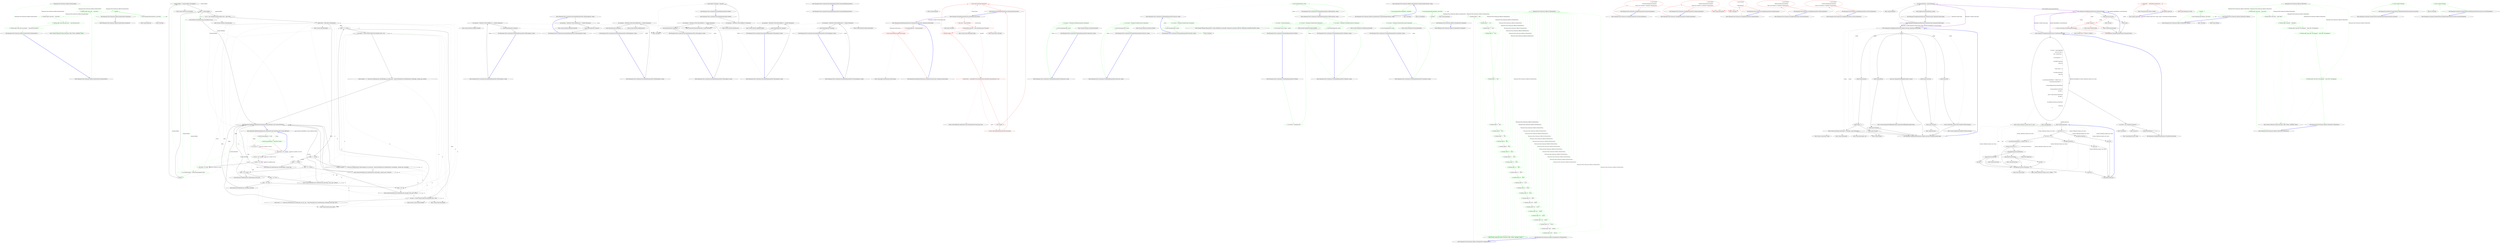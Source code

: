 digraph  {
m0_12 [cluster="System.Collections.Generic.Dictionary<TKey, TValue>.Add(TKey, TValue)", file="DasherizeTests.cs", label="Entry System.Collections.Generic.Dictionary<TKey, TValue>.Add(TKey, TValue)", span="0-0"];
m0_6 [cluster="Humanizer.Tests.Extensions.Inflector.DasherizeTests.DasherizeTests()", file="DasherizeTests.cs", label="Entry Humanizer.Tests.Extensions.Inflector.DasherizeTests.DasherizeTests()", span="15-15"];
m0_7 [cluster="Humanizer.Tests.Extensions.Inflector.DasherizeTests.DasherizeTests()", color=green, community=0, file="DasherizeTests.cs", label="9: TestData.Add(''some_title'', ''some-title'')", span="18-18"];
m0_8 [cluster="Humanizer.Tests.Extensions.Inflector.DasherizeTests.DasherizeTests()", color=green, community=0, file="DasherizeTests.cs", label="6: TestData.Add(''some-title'', ''some-title'')", span="19-19"];
m0_9 [cluster="Humanizer.Tests.Extensions.Inflector.DasherizeTests.DasherizeTests()", color=green, community=0, file="DasherizeTests.cs", label="5: TestData.Add(''some_title_goes_here'', ''some-title-goes-here'')", span="20-20"];
m0_10 [cluster="Humanizer.Tests.Extensions.Inflector.DasherizeTests.DasherizeTests()", color=green, community=0, file="DasherizeTests.cs", label="6: TestData.Add(''some_title and_another'', ''some-title and-another'')", span="21-21"];
m0_11 [cluster="Humanizer.Tests.Extensions.Inflector.DasherizeTests.DasherizeTests()", file="DasherizeTests.cs", label="Exit Humanizer.Tests.Extensions.Inflector.DasherizeTests.DasherizeTests()", span="15-15"];
m0_0 [cluster="Humanizer.Tests.Extensions.Inflector.DasherizeTests.Dasherize()", file="DasherizeTests.cs", label="Entry Humanizer.Tests.Extensions.Inflector.DasherizeTests.Dasherize()", span="7-7"];
m0_1 [cluster="Humanizer.Tests.Extensions.Inflector.DasherizeTests.Dasherize()", color=green, community=0, file="DasherizeTests.cs", label="7: TestData", span="9-9"];
m0_2 [cluster="Humanizer.Tests.Extensions.Inflector.DasherizeTests.Dasherize()", color=green, community=0, file="DasherizeTests.cs", label="7: Assert.Equal(pair.Key.Dasherize(), pair.Value)", span="11-11"];
m0_3 [cluster="Humanizer.Tests.Extensions.Inflector.DasherizeTests.Dasherize()", file="DasherizeTests.cs", label="Exit Humanizer.Tests.Extensions.Inflector.DasherizeTests.Dasherize()", span="7-7"];
m0_4 [cluster="string.Dasherize()", file="DasherizeTests.cs", label="Entry string.Dasherize()", span="253-253"];
m0_5 [cluster="Unk.Equal", file="DasherizeTests.cs", label="Entry Unk.Equal", span=""];
m0_13 [file="DasherizeTests.cs", label="Humanizer.Tests.Extensions.Inflector.DasherizeTests", span=""];
m1_35 [cluster="System.DateTime.ToLocalTime()", file="DateHumanizeExtensions.cs", label="Entry System.DateTime.ToLocalTime()", span="0-0"];
m1_36 [cluster="System.TimeSpan.TimeSpan(long)", file="DateHumanizeExtensions.cs", label="Entry System.TimeSpan.TimeSpan(long)", span="0-0"];
m1_37 [cluster="System.Math.Abs(double)", file="DateHumanizeExtensions.cs", label="Entry System.Math.Abs(double)", span="0-0"];
m1_0 [cluster="Humanizer.DateHumanizeExtensions.Humanize(System.DateTime, bool, System.DateTime?)", file="DateHumanizeExtensions.cs", label="Entry Humanizer.DateHumanizeExtensions.Humanize(System.DateTime, bool, System.DateTime?)", span="16-16"];
m1_1 [cluster="Humanizer.DateHumanizeExtensions.Humanize(System.DateTime, bool, System.DateTime?)", color=green, community=0, file="DateHumanizeExtensions.cs", label="2: dateToCompareAgainst == null", span="18-18"];
m1_2 [cluster="Humanizer.DateHumanizeExtensions.Humanize(System.DateTime, bool, System.DateTime?)", color=green, community=0, file="DateHumanizeExtensions.cs", label="2: dateToCompareAgainst = DateTime.UtcNow", span="19-19"];
m1_3 [cluster="Humanizer.DateHumanizeExtensions.Humanize(System.DateTime, bool, System.DateTime?)", color=red, community=0, file="DateHumanizeExtensions.cs", label="2: int second = 1", span="21-21"];
m1_4 [cluster="Humanizer.DateHumanizeExtensions.Humanize(System.DateTime, bool, System.DateTime?)", file="DateHumanizeExtensions.cs", label="int minute = 60 * second", span="22-22"];
m1_40 [cluster="System.Convert.ToInt32(double)", file="DateHumanizeExtensions.cs", label="Entry System.Convert.ToInt32(double)", span="0-0"];
m1_39 [cluster="System.Math.Floor(double)", file="DateHumanizeExtensions.cs", label="Entry System.Math.Floor(double)", span="0-0"];
m1_38 [cluster="string.Format(string, object)", file="DateHumanizeExtensions.cs", label="Entry string.Format(string, object)", span="0-0"];
m1_8 [cluster="Humanizer.DateHumanizeExtensions.Humanize(System.DateTime, bool, System.DateTime?)", color=green, community=0, file="DateHumanizeExtensions.cs", label="2: var comparisonBase = dateToCompareAgainst.Value", span="27-27"];
m1_7 [cluster="Humanizer.DateHumanizeExtensions.Humanize(System.DateTime, bool, System.DateTime?)", file="DateHumanizeExtensions.cs", label="int month = 30 * day", span="25-25"];
m1_9 [cluster="Humanizer.DateHumanizeExtensions.Humanize(System.DateTime, bool, System.DateTime?)", file="DateHumanizeExtensions.cs", label="!utcDate", span="28-28"];
m1_10 [cluster="Humanizer.DateHumanizeExtensions.Humanize(System.DateTime, bool, System.DateTime?)", file="DateHumanizeExtensions.cs", label="comparisonBase = comparisonBase.ToLocalTime()", span="29-29"];
m1_11 [cluster="Humanizer.DateHumanizeExtensions.Humanize(System.DateTime, bool, System.DateTime?)", file="DateHumanizeExtensions.cs", label="input > comparisonBase", span="31-31"];
m1_13 [cluster="Humanizer.DateHumanizeExtensions.Humanize(System.DateTime, bool, System.DateTime?)", file="DateHumanizeExtensions.cs", label="var ts = new TimeSpan(comparisonBase.Ticks - input.Ticks)", span="34-34"];
m1_6 [cluster="Humanizer.DateHumanizeExtensions.Humanize(System.DateTime, bool, System.DateTime?)", file="DateHumanizeExtensions.cs", label="int day = 24 * hour", span="24-24"];
m1_29 [cluster="Humanizer.DateHumanizeExtensions.Humanize(System.DateTime, bool, System.DateTime?)", file="DateHumanizeExtensions.cs", label="delta < 12 * month", span="58-58"];
m1_12 [cluster="Humanizer.DateHumanizeExtensions.Humanize(System.DateTime, bool, System.DateTime?)", file="DateHumanizeExtensions.cs", label="return Resources.DateExtensions_FutureDate_not_yet;", span="32-32"];
m1_14 [cluster="Humanizer.DateHumanizeExtensions.Humanize(System.DateTime, bool, System.DateTime?)", file="DateHumanizeExtensions.cs", label="double delta = Math.Abs(ts.TotalSeconds)", span="35-35"];
m1_16 [cluster="Humanizer.DateHumanizeExtensions.Humanize(System.DateTime, bool, System.DateTime?)", file="DateHumanizeExtensions.cs", label="return ts.Seconds == 1 ? Resources.DateExtensions_OneSecondAgo_one_second_ago : string.Format(Resources.DateExtensions_SecondsAgo__seconds_ago, ts.Seconds);", span="38-38"];
m1_20 [cluster="Humanizer.DateHumanizeExtensions.Humanize(System.DateTime, bool, System.DateTime?)", file="DateHumanizeExtensions.cs", label="return string.Format(Resources.DateExtensions_MinutesAgo__minutes_ago, ts.Minutes);", span="44-44"];
m1_24 [cluster="Humanizer.DateHumanizeExtensions.Humanize(System.DateTime, bool, System.DateTime?)", file="DateHumanizeExtensions.cs", label="return string.Format(Resources.DateExtensions_HoursAgo__hours_ago, ts.Hours);", span="50-50"];
m1_28 [cluster="Humanizer.DateHumanizeExtensions.Humanize(System.DateTime, bool, System.DateTime?)", file="DateHumanizeExtensions.cs", label="return string.Format(Resources.DateExtensions_DaysAgo__days_ago, ts.Days);", span="56-56"];
m1_18 [cluster="Humanizer.DateHumanizeExtensions.Humanize(System.DateTime, bool, System.DateTime?)", file="DateHumanizeExtensions.cs", label="return Resources.DateExtensions_OneMinuteAgo_a_minute_ago;", span="41-41"];
m1_22 [cluster="Humanizer.DateHumanizeExtensions.Humanize(System.DateTime, bool, System.DateTime?)", file="DateHumanizeExtensions.cs", label="return Resources.DateExtensions_OneHourAgo_an_hour_ago;", span="47-47"];
m1_26 [cluster="Humanizer.DateHumanizeExtensions.Humanize(System.DateTime, bool, System.DateTime?)", file="DateHumanizeExtensions.cs", label="return Resources.DateExtensions_Yesterday_yesterday;", span="53-53"];
m1_31 [cluster="Humanizer.DateHumanizeExtensions.Humanize(System.DateTime, bool, System.DateTime?)", file="DateHumanizeExtensions.cs", label="return months <= 1 ? Resources.DateExtensions_OneMonthAgo_one_month_ago : string.Format(Resources.DateExtensions_MonthsAgo__months_ago, months);", span="61-61"];
m1_33 [cluster="Humanizer.DateHumanizeExtensions.Humanize(System.DateTime, bool, System.DateTime?)", file="DateHumanizeExtensions.cs", label="return years <= 1 ? Resources.DateExtensions_OneYearAgo_one_year_ago : string.Format(Resources.DateExtensions_YearsAgo__years_ago, years);", span="65-65"];
m1_5 [cluster="Humanizer.DateHumanizeExtensions.Humanize(System.DateTime, bool, System.DateTime?)", file="DateHumanizeExtensions.cs", label="int hour = 60 * minute", span="23-23"];
m1_15 [cluster="Humanizer.DateHumanizeExtensions.Humanize(System.DateTime, bool, System.DateTime?)", file="DateHumanizeExtensions.cs", label="delta < 1 * minute", span="37-37"];
m1_17 [cluster="Humanizer.DateHumanizeExtensions.Humanize(System.DateTime, bool, System.DateTime?)", file="DateHumanizeExtensions.cs", label="delta < 2 * minute", span="40-40"];
m1_19 [cluster="Humanizer.DateHumanizeExtensions.Humanize(System.DateTime, bool, System.DateTime?)", file="DateHumanizeExtensions.cs", label="delta < 45 * minute", span="43-43"];
m1_21 [cluster="Humanizer.DateHumanizeExtensions.Humanize(System.DateTime, bool, System.DateTime?)", file="DateHumanizeExtensions.cs", label="delta < 90 * minute", span="46-46"];
m1_27 [cluster="Humanizer.DateHumanizeExtensions.Humanize(System.DateTime, bool, System.DateTime?)", file="DateHumanizeExtensions.cs", label="delta < 30 * day", span="55-55"];
m1_30 [cluster="Humanizer.DateHumanizeExtensions.Humanize(System.DateTime, bool, System.DateTime?)", file="DateHumanizeExtensions.cs", label="int months = Convert.ToInt32(Math.Floor((double)ts.Days / 30))", span="60-60"];
m1_32 [cluster="Humanizer.DateHumanizeExtensions.Humanize(System.DateTime, bool, System.DateTime?)", file="DateHumanizeExtensions.cs", label="int years = Convert.ToInt32(Math.Floor((double)ts.Days / 365))", span="64-64"];
m1_23 [cluster="Humanizer.DateHumanizeExtensions.Humanize(System.DateTime, bool, System.DateTime?)", file="DateHumanizeExtensions.cs", label="delta < 24 * hour", span="49-49"];
m1_25 [cluster="Humanizer.DateHumanizeExtensions.Humanize(System.DateTime, bool, System.DateTime?)", file="DateHumanizeExtensions.cs", label="delta < 48 * hour", span="52-52"];
m1_34 [cluster="Humanizer.DateHumanizeExtensions.Humanize(System.DateTime, bool, System.DateTime?)", file="DateHumanizeExtensions.cs", label="Exit Humanizer.DateHumanizeExtensions.Humanize(System.DateTime, bool, System.DateTime?)", span="16-16"];
m3_9 [cluster="Humanizer.Tests.Localisation.RussianDateHumanizeTests.NMinutesAgo(int, string)", file="DehumanizeToEnumTests.cs", label="Entry Humanizer.Tests.Localisation.RussianDateHumanizeTests.NMinutesAgo(int, string)", span="52-52"];
m3_10 [cluster="Humanizer.Tests.Localisation.RussianDateHumanizeTests.NMinutesAgo(int, string)", file="DehumanizeToEnumTests.cs", label="var humanize = DateTime.UtcNow.AddMinutes(-1 * number).Humanize()", span="54-54"];
m3_11 [cluster="Humanizer.Tests.Localisation.RussianDateHumanizeTests.NMinutesAgo(int, string)", file="DehumanizeToEnumTests.cs", label="Assert.Equal(expected, humanize)", span="55-55"];
m3_12 [cluster="Humanizer.Tests.Localisation.RussianDateHumanizeTests.NMinutesAgo(int, string)", file="DehumanizeToEnumTests.cs", label="Exit Humanizer.Tests.Localisation.RussianDateHumanizeTests.NMinutesAgo(int, string)", span="52-52"];
m3_7 [cluster="System.DateTime.Humanize(bool, System.DateTime?)", file="DehumanizeToEnumTests.cs", label="Entry System.DateTime.Humanize(bool, System.DateTime?)", span="18-18"];
m3_28 [cluster="System.DateTime.AddMonths(int)", file="DehumanizeToEnumTests.cs", label="Entry System.DateTime.AddMonths(int)", span="0-0"];
m3_13 [cluster="System.DateTime.AddMinutes(double)", file="DehumanizeToEnumTests.cs", label="Entry System.DateTime.AddMinutes(double)", span="0-0"];
m3_34 [cluster="Humanizer.Tests.Localisation.RussianDateHumanizeTests.NotYet()", file="DehumanizeToEnumTests.cs", label="Entry Humanizer.Tests.Localisation.RussianDateHumanizeTests.NotYet()", span="137-137"];
m3_35 [cluster="Humanizer.Tests.Localisation.RussianDateHumanizeTests.NotYet()", file="DehumanizeToEnumTests.cs", label="var humanize = DateTime.UtcNow.AddDays(1).Humanize()", span="139-139"];
m3_36 [cluster="Humanizer.Tests.Localisation.RussianDateHumanizeTests.NotYet()", file="DehumanizeToEnumTests.cs", label="Assert.Equal(''в будущем'', humanize)", span="140-140"];
m3_37 [cluster="Humanizer.Tests.Localisation.RussianDateHumanizeTests.NotYet()", file="DehumanizeToEnumTests.cs", label="Exit Humanizer.Tests.Localisation.RussianDateHumanizeTests.NotYet()", span="137-137"];
m3_14 [cluster="Humanizer.Tests.Localisation.RussianDateHumanizeTests.NHoursAgo(int, string)", file="DehumanizeToEnumTests.cs", label="Entry Humanizer.Tests.Localisation.RussianDateHumanizeTests.NHoursAgo(int, string)", span="72-72"];
m3_15 [cluster="Humanizer.Tests.Localisation.RussianDateHumanizeTests.NHoursAgo(int, string)", file="DehumanizeToEnumTests.cs", label="var humanize = DateTime.UtcNow.AddHours(-1 * number).Humanize()", span="74-74"];
m3_16 [cluster="Humanizer.Tests.Localisation.RussianDateHumanizeTests.NHoursAgo(int, string)", file="DehumanizeToEnumTests.cs", label="Assert.Equal(expected, humanize)", span="75-75"];
m3_17 [cluster="Humanizer.Tests.Localisation.RussianDateHumanizeTests.NHoursAgo(int, string)", file="DehumanizeToEnumTests.cs", label="Exit Humanizer.Tests.Localisation.RussianDateHumanizeTests.NHoursAgo(int, string)", span="72-72"];
m3_6 [cluster="System.DateTime.AddSeconds(double)", file="DehumanizeToEnumTests.cs", label="Entry System.DateTime.AddSeconds(double)", span="0-0"];
m3_24 [cluster="Humanizer.Tests.Localisation.RussianDateHumanizeTests.NMonthsAgo(int, string)", file="DehumanizeToEnumTests.cs", label="Entry Humanizer.Tests.Localisation.RussianDateHumanizeTests.NMonthsAgo(int, string)", span="109-109"];
m3_25 [cluster="Humanizer.Tests.Localisation.RussianDateHumanizeTests.NMonthsAgo(int, string)", file="DehumanizeToEnumTests.cs", label="var humanize = DateTime.UtcNow.Date.AddMonths(-1 * number).Humanize()", span="111-111"];
m3_26 [cluster="Humanizer.Tests.Localisation.RussianDateHumanizeTests.NMonthsAgo(int, string)", file="DehumanizeToEnumTests.cs", label="Assert.Equal(expected, humanize)", span="112-112"];
m3_27 [cluster="Humanizer.Tests.Localisation.RussianDateHumanizeTests.NMonthsAgo(int, string)", file="DehumanizeToEnumTests.cs", label="Exit Humanizer.Tests.Localisation.RussianDateHumanizeTests.NMonthsAgo(int, string)", span="109-109"];
m3_33 [cluster="System.DateTime.AddYears(int)", file="DehumanizeToEnumTests.cs", label="Entry System.DateTime.AddYears(int)", span="0-0"];
m3_8 [cluster="Unk.Equal", file="DehumanizeToEnumTests.cs", label="Entry Unk.Equal", span=""];
m3_29 [cluster="Humanizer.Tests.Localisation.RussianDateHumanizeTests.NYearsAgo(int, string)", file="DehumanizeToEnumTests.cs", label="Entry Humanizer.Tests.Localisation.RussianDateHumanizeTests.NYearsAgo(int, string)", span="130-130"];
m3_30 [cluster="Humanizer.Tests.Localisation.RussianDateHumanizeTests.NYearsAgo(int, string)", file="DehumanizeToEnumTests.cs", label="var humanize = DateTime.UtcNow.Date.AddYears(-1 * number).Humanize()", span="132-132"];
m3_31 [cluster="Humanizer.Tests.Localisation.RussianDateHumanizeTests.NYearsAgo(int, string)", file="DehumanizeToEnumTests.cs", label="Assert.Equal(expected, humanize)", span="133-133"];
m3_32 [cluster="Humanizer.Tests.Localisation.RussianDateHumanizeTests.NYearsAgo(int, string)", file="DehumanizeToEnumTests.cs", label="Exit Humanizer.Tests.Localisation.RussianDateHumanizeTests.NYearsAgo(int, string)", span="130-130"];
m3_0 [cluster="Humanizer.Tests.Localisation.RussianDateHumanizeTests.RussianDateHumanizeTests()", file="DehumanizeToEnumTests.cs", label="Entry Humanizer.Tests.Localisation.RussianDateHumanizeTests.RussianDateHumanizeTests()", span="8-8"];
m3_1 [cluster="Humanizer.Tests.Localisation.RussianDateHumanizeTests.RussianDateHumanizeTests()", file="DehumanizeToEnumTests.cs", label="Exit Humanizer.Tests.Localisation.RussianDateHumanizeTests.RussianDateHumanizeTests()", span="8-8"];
m3_19 [cluster="Humanizer.Tests.Localisation.RussianDateHumanizeTests.NDaysAgo(int, string)", file="DehumanizeToEnumTests.cs", label="Entry Humanizer.Tests.Localisation.RussianDateHumanizeTests.NDaysAgo(int, string)", span="94-94"];
m3_20 [cluster="Humanizer.Tests.Localisation.RussianDateHumanizeTests.NDaysAgo(int, string)", file="DehumanizeToEnumTests.cs", label="var humanize = DateTime.UtcNow.Date.AddDays(-1 * number).Humanize()", span="96-96"];
m3_21 [cluster="Humanizer.Tests.Localisation.RussianDateHumanizeTests.NDaysAgo(int, string)", file="DehumanizeToEnumTests.cs", label="Assert.Equal(expected, humanize)", span="97-97"];
m3_22 [cluster="Humanizer.Tests.Localisation.RussianDateHumanizeTests.NDaysAgo(int, string)", file="DehumanizeToEnumTests.cs", label="Exit Humanizer.Tests.Localisation.RussianDateHumanizeTests.NDaysAgo(int, string)", span="94-94"];
m3_2 [cluster="Humanizer.Tests.Localisation.RussianDateHumanizeTests.NSecondsAgo(int, string)", file="DehumanizeToEnumTests.cs", label="Entry Humanizer.Tests.Localisation.RussianDateHumanizeTests.NSecondsAgo(int, string)", span="29-29"];
m3_3 [cluster="Humanizer.Tests.Localisation.RussianDateHumanizeTests.NSecondsAgo(int, string)", file="DehumanizeToEnumTests.cs", label="var humanize = DateTime.UtcNow.AddSeconds(-1 * number).Humanize()", span="31-31"];
m3_4 [cluster="Humanizer.Tests.Localisation.RussianDateHumanizeTests.NSecondsAgo(int, string)", file="DehumanizeToEnumTests.cs", label="Assert.Equal(expected, humanize)", span="32-32"];
m3_5 [cluster="Humanizer.Tests.Localisation.RussianDateHumanizeTests.NSecondsAgo(int, string)", file="DehumanizeToEnumTests.cs", label="Exit Humanizer.Tests.Localisation.RussianDateHumanizeTests.NSecondsAgo(int, string)", span="29-29"];
m3_23 [cluster="System.DateTime.AddDays(double)", file="DehumanizeToEnumTests.cs", label="Entry System.DateTime.AddDays(double)", span="0-0"];
m3_18 [cluster="System.DateTime.AddHours(double)", file="DehumanizeToEnumTests.cs", label="Entry System.DateTime.AddHours(double)", span="0-0"];
m5_13 [cluster="string.Humanize()", file="EnumHumanizeExtensions.cs", label="Entry string.Humanize()", span="49-49"];
m5_18 [cluster="string.ApplyCase(Humanizer.LetterCasing)", file="EnumHumanizeExtensions.cs", label="Entry string.ApplyCase(Humanizer.LetterCasing)", span="68-68"];
m5_10 [cluster="System.Enum.ToString()", file="EnumHumanizeExtensions.cs", label="Entry System.Enum.ToString()", span="0-0"];
m5_14 [cluster="Humanizer.EnumHumanizeExtensions.Humanize(System.Enum, Humanizer.LetterCasing)", file="EnumHumanizeExtensions.cs", label="Entry Humanizer.EnumHumanizeExtensions.Humanize(System.Enum, Humanizer.LetterCasing)", span="26-26"];
m5_15 [cluster="Humanizer.EnumHumanizeExtensions.Humanize(System.Enum, Humanizer.LetterCasing)", color=red, community=0, file="EnumHumanizeExtensions.cs", label="7: var humanizedEnum = Humanize(input)", span="28-28"];
m5_16 [cluster="Humanizer.EnumHumanizeExtensions.Humanize(System.Enum, Humanizer.LetterCasing)", color=red, community=0, file="EnumHumanizeExtensions.cs", label="7: return humanizedEnum.ApplyCase(casing);", span="30-30"];
m5_17 [cluster="Humanizer.EnumHumanizeExtensions.Humanize(System.Enum, Humanizer.LetterCasing)", file="EnumHumanizeExtensions.cs", label="Exit Humanizer.EnumHumanizeExtensions.Humanize(System.Enum, Humanizer.LetterCasing)", span="26-26"];
m5_11 [cluster="System.Type.GetMember(string)", file="EnumHumanizeExtensions.cs", label="Entry System.Type.GetMember(string)", span="0-0"];
m5_9 [cluster="object.GetType()", file="EnumHumanizeExtensions.cs", label="Entry object.GetType()", span="0-0"];
m5_12 [cluster="System.Reflection.MemberInfo.GetCustomAttributes(System.Type, bool)", file="EnumHumanizeExtensions.cs", label="Entry System.Reflection.MemberInfo.GetCustomAttributes(System.Type, bool)", span="0-0"];
m5_0 [cluster="Humanizer.EnumHumanizeExtensions.Humanize(System.Enum)", file="EnumHumanizeExtensions.cs", label="Entry Humanizer.EnumHumanizeExtensions.Humanize(System.Enum)", span="8-8"];
m5_1 [cluster="Humanizer.EnumHumanizeExtensions.Humanize(System.Enum)", color=red, community=0, file="EnumHumanizeExtensions.cs", label="7: Type type = input.GetType()", span="10-10"];
m5_2 [cluster="Humanizer.EnumHumanizeExtensions.Humanize(System.Enum)", color=red, community=0, file="EnumHumanizeExtensions.cs", label="7: MemberInfo[] memInfo = type.GetMember(input.ToString())", span="11-11"];
m5_7 [cluster="Humanizer.EnumHumanizeExtensions.Humanize(System.Enum)", color=red, community=0, file="EnumHumanizeExtensions.cs", label="7: return input.ToString().Humanize();", span="23-23"];
m5_3 [cluster="Humanizer.EnumHumanizeExtensions.Humanize(System.Enum)", color=red, community=0, file="EnumHumanizeExtensions.cs", label="7: memInfo.Length > 0", span="13-13"];
m5_4 [cluster="Humanizer.EnumHumanizeExtensions.Humanize(System.Enum)", color=red, community=0, file="EnumHumanizeExtensions.cs", label="7: object[] attrs = memInfo[0].GetCustomAttributes(typeof(DescriptionAttribute), true)", span="15-15"];
m5_5 [cluster="Humanizer.EnumHumanizeExtensions.Humanize(System.Enum)", color=red, community=0, file="EnumHumanizeExtensions.cs", label="7: attrs.Length > 0", span="17-17"];
m5_6 [cluster="Humanizer.EnumHumanizeExtensions.Humanize(System.Enum)", color=red, community=0, file="EnumHumanizeExtensions.cs", label="7: return ((DescriptionAttribute)attrs[0]).Description;", span="19-19"];
m5_8 [cluster="Humanizer.EnumHumanizeExtensions.Humanize(System.Enum)", file="EnumHumanizeExtensions.cs", label="Exit Humanizer.EnumHumanizeExtensions.Humanize(System.Enum)", span="8-8"];
m6_7 [cluster="Humanizer.Tests.Localisation.fr.TimeSpanHumanizeTests.Days(int, string)", file="InflectorExtensions.cs", label="Entry Humanizer.Tests.Localisation.fr.TimeSpanHumanizeTests.Days(int, string)", span="21-21"];
m6_8 [cluster="Humanizer.Tests.Localisation.fr.TimeSpanHumanizeTests.Days(int, string)", color=green, community=0, file="InflectorExtensions.cs", label="8: var actual = TimeSpan.FromDays(days).Humanize()", span="23-23"];
m6_9 [cluster="Humanizer.Tests.Localisation.fr.TimeSpanHumanizeTests.Days(int, string)", color=green, community=0, file="InflectorExtensions.cs", label="0: Assert.Equal(expected, actual)", span="24-24"];
m6_10 [cluster="Humanizer.Tests.Localisation.fr.TimeSpanHumanizeTests.Days(int, string)", file="InflectorExtensions.cs", label="Exit Humanizer.Tests.Localisation.fr.TimeSpanHumanizeTests.Days(int, string)", span="21-21"];
m6_26 [cluster="Humanizer.Tests.Localisation.fr.TimeSpanHumanizeTests.Milliseconds(int, string)", file="InflectorExtensions.cs", label="Entry Humanizer.Tests.Localisation.fr.TimeSpanHumanizeTests.Milliseconds(int, string)", span="57-57"];
m6_27 [cluster="Humanizer.Tests.Localisation.fr.TimeSpanHumanizeTests.Milliseconds(int, string)", color=green, community=0, file="InflectorExtensions.cs", label="0: var actual = TimeSpan.FromMilliseconds(ms).Humanize()", span="59-59"];
m6_28 [cluster="Humanizer.Tests.Localisation.fr.TimeSpanHumanizeTests.Milliseconds(int, string)", color=green, community=0, file="InflectorExtensions.cs", label="0: Assert.Equal(expected, actual)", span="60-60"];
m6_29 [cluster="Humanizer.Tests.Localisation.fr.TimeSpanHumanizeTests.Milliseconds(int, string)", file="InflectorExtensions.cs", label="Exit Humanizer.Tests.Localisation.fr.TimeSpanHumanizeTests.Milliseconds(int, string)", span="57-57"];
m6_16 [cluster="Humanizer.Tests.Localisation.fr.TimeSpanHumanizeTests.Minutes(int, string)", file="InflectorExtensions.cs", label="Entry Humanizer.Tests.Localisation.fr.TimeSpanHumanizeTests.Minutes(int, string)", span="39-39"];
m6_17 [cluster="Humanizer.Tests.Localisation.fr.TimeSpanHumanizeTests.Minutes(int, string)", color=green, community=0, file="InflectorExtensions.cs", label="0: var actual = TimeSpan.FromMinutes(minutes).Humanize()", span="41-41"];
m6_18 [cluster="Humanizer.Tests.Localisation.fr.TimeSpanHumanizeTests.Minutes(int, string)", color=green, community=0, file="InflectorExtensions.cs", label="0: Assert.Equal(expected, actual)", span="42-42"];
m6_19 [cluster="Humanizer.Tests.Localisation.fr.TimeSpanHumanizeTests.Minutes(int, string)", file="InflectorExtensions.cs", label="Exit Humanizer.Tests.Localisation.fr.TimeSpanHumanizeTests.Minutes(int, string)", span="39-39"];
m6_20 [cluster="System.TimeSpan.FromMinutes(double)", file="InflectorExtensions.cs", label="Entry System.TimeSpan.FromMinutes(double)", span="0-0"];
m6_5 [cluster="System.TimeSpan.Humanize(int, System.Globalization.CultureInfo, Humanizer.Localisation.TimeUnit, Humanizer.Localisation.TimeUnit, string)", file="InflectorExtensions.cs", label="Entry System.TimeSpan.Humanize(int, System.Globalization.CultureInfo, Humanizer.Localisation.TimeUnit, Humanizer.Localisation.TimeUnit, string)", span="28-28"];
m6_30 [cluster="System.TimeSpan.FromMilliseconds(double)", file="InflectorExtensions.cs", label="Entry System.TimeSpan.FromMilliseconds(double)", span="0-0"];
m6_6 [cluster="Unk.Equal", file="InflectorExtensions.cs", label="Entry Unk.Equal", span=""];
m6_25 [cluster="System.TimeSpan.FromSeconds(double)", file="InflectorExtensions.cs", label="Entry System.TimeSpan.FromSeconds(double)", span="0-0"];
m6_15 [cluster="System.TimeSpan.FromHours(double)", file="InflectorExtensions.cs", label="Entry System.TimeSpan.FromHours(double)", span="0-0"];
m6_11 [cluster="Humanizer.Tests.Localisation.fr.TimeSpanHumanizeTests.Hours(int, string)", file="InflectorExtensions.cs", label="Entry Humanizer.Tests.Localisation.fr.TimeSpanHumanizeTests.Hours(int, string)", span="30-30"];
m6_12 [cluster="Humanizer.Tests.Localisation.fr.TimeSpanHumanizeTests.Hours(int, string)", color=green, community=0, file="InflectorExtensions.cs", label="0: var actual = TimeSpan.FromHours(hours).Humanize()", span="32-32"];
m6_13 [cluster="Humanizer.Tests.Localisation.fr.TimeSpanHumanizeTests.Hours(int, string)", color=green, community=0, file="InflectorExtensions.cs", label="0: Assert.Equal(expected, actual)", span="33-33"];
m6_14 [cluster="Humanizer.Tests.Localisation.fr.TimeSpanHumanizeTests.Hours(int, string)", file="InflectorExtensions.cs", label="Exit Humanizer.Tests.Localisation.fr.TimeSpanHumanizeTests.Hours(int, string)", span="30-30"];
m6_31 [cluster="Humanizer.Tests.Localisation.fr.TimeSpanHumanizeTests.NoTime()", file="InflectorExtensions.cs", label="Entry Humanizer.Tests.Localisation.fr.TimeSpanHumanizeTests.NoTime()", span="64-64"];
m6_32 [cluster="Humanizer.Tests.Localisation.fr.TimeSpanHumanizeTests.NoTime()", color=green, community=0, file="InflectorExtensions.cs", label="5: var noTime = TimeSpan.Zero", span="66-66"];
m6_33 [cluster="Humanizer.Tests.Localisation.fr.TimeSpanHumanizeTests.NoTime()", color=green, community=0, file="InflectorExtensions.cs", label="7: var actual = noTime.Humanize()", span="67-67"];
m6_34 [cluster="Humanizer.Tests.Localisation.fr.TimeSpanHumanizeTests.NoTime()", color=green, community=0, file="InflectorExtensions.cs", label="6: Assert.Equal(''pas de temps'', actual)", span="68-68"];
m6_35 [cluster="Humanizer.Tests.Localisation.fr.TimeSpanHumanizeTests.NoTime()", file="InflectorExtensions.cs", label="Exit Humanizer.Tests.Localisation.fr.TimeSpanHumanizeTests.NoTime()", span="64-64"];
m6_0 [cluster="Humanizer.Tests.Localisation.fr.TimeSpanHumanizeTests.Weeks(int, string)", file="InflectorExtensions.cs", label="Entry Humanizer.Tests.Localisation.fr.TimeSpanHumanizeTests.Weeks(int, string)", span="12-12"];
m6_1 [cluster="Humanizer.Tests.Localisation.fr.TimeSpanHumanizeTests.Weeks(int, string)", color=green, community=0, file="InflectorExtensions.cs", label="0: var actual = TimeSpan.FromDays(days).Humanize()", span="14-14"];
m6_2 [cluster="Humanizer.Tests.Localisation.fr.TimeSpanHumanizeTests.Weeks(int, string)", color=green, community=0, file="InflectorExtensions.cs", label="0: Assert.Equal(expected, actual)", span="15-15"];
m6_3 [cluster="Humanizer.Tests.Localisation.fr.TimeSpanHumanizeTests.Weeks(int, string)", file="InflectorExtensions.cs", label="Exit Humanizer.Tests.Localisation.fr.TimeSpanHumanizeTests.Weeks(int, string)", span="12-12"];
m6_4 [cluster="System.TimeSpan.FromDays(double)", file="InflectorExtensions.cs", label="Entry System.TimeSpan.FromDays(double)", span="0-0"];
m6_21 [cluster="Humanizer.Tests.Localisation.fr.TimeSpanHumanizeTests.Seconds(int, string)", file="InflectorExtensions.cs", label="Entry Humanizer.Tests.Localisation.fr.TimeSpanHumanizeTests.Seconds(int, string)", span="48-48"];
m6_22 [cluster="Humanizer.Tests.Localisation.fr.TimeSpanHumanizeTests.Seconds(int, string)", color=green, community=0, file="InflectorExtensions.cs", label="8: var actual = TimeSpan.FromSeconds(seconds).Humanize()", span="50-50"];
m6_23 [cluster="Humanizer.Tests.Localisation.fr.TimeSpanHumanizeTests.Seconds(int, string)", color=green, community=0, file="InflectorExtensions.cs", label="0: Assert.Equal(expected, actual)", span="51-51"];
m6_24 [cluster="Humanizer.Tests.Localisation.fr.TimeSpanHumanizeTests.Seconds(int, string)", file="InflectorExtensions.cs", label="Exit Humanizer.Tests.Localisation.fr.TimeSpanHumanizeTests.Seconds(int, string)", span="48-48"];
m9_6 [cluster="Humanizer.Tests.Extensions.Inflector.OrdinalizeTests.OrdanizeNumbersTest(int, string)", file="OrdinalizeTests.cs", label="Entry Humanizer.Tests.Extensions.Inflector.OrdinalizeTests.OrdanizeNumbersTest(int, string)", span="45-45"];
m9_7 [cluster="Humanizer.Tests.Extensions.Inflector.OrdinalizeTests.OrdanizeNumbersTest(int, string)", color=green, community=0, file="OrdinalizeTests.cs", label="6: Assert.Equal(number.Ordinalize(), ordanized)", span="47-47"];
m9_8 [cluster="Humanizer.Tests.Extensions.Inflector.OrdinalizeTests.OrdanizeNumbersTest(int, string)", file="OrdinalizeTests.cs", label="Exit Humanizer.Tests.Extensions.Inflector.OrdinalizeTests.OrdanizeNumbersTest(int, string)", span="45-45"];
m9_40 [cluster="System.Collections.Generic.Dictionary<TKey, TValue>.Add(TKey, TValue)", file="OrdinalizeTests.cs", label="Entry System.Collections.Generic.Dictionary<TKey, TValue>.Add(TKey, TValue)", span="0-0"];
m9_5 [cluster="Unk.Equal", file="OrdinalizeTests.cs", label="Entry Unk.Equal", span=""];
m9_9 [cluster="int.Ordinalize()", file="OrdinalizeTests.cs", label="Entry int.Ordinalize()", span="221-221"];
m9_4 [cluster="string.Ordinalize()", file="OrdinalizeTests.cs", label="Entry string.Ordinalize()", span="211-211"];
m9_10 [cluster="Humanizer.Tests.Extensions.Inflector.OrdinalizeTests.OrdinalizeTests()", file="OrdinalizeTests.cs", label="Entry Humanizer.Tests.Extensions.Inflector.OrdinalizeTests.OrdinalizeTests()", span="50-50"];
m9_11 [cluster="Humanizer.Tests.Extensions.Inflector.OrdinalizeTests.OrdinalizeTests()", color=green, community=0, file="OrdinalizeTests.cs", label="7: TestData.Add(''0'', ''0th'')", span="52-52"];
m9_12 [cluster="Humanizer.Tests.Extensions.Inflector.OrdinalizeTests.OrdinalizeTests()", color=green, community=0, file="OrdinalizeTests.cs", label="7: TestData.Add(''1'', ''1st'')", span="53-53"];
m9_13 [cluster="Humanizer.Tests.Extensions.Inflector.OrdinalizeTests.OrdinalizeTests()", color=green, community=0, file="OrdinalizeTests.cs", label="7: TestData.Add(''2'', ''2nd'')", span="54-54"];
m9_14 [cluster="Humanizer.Tests.Extensions.Inflector.OrdinalizeTests.OrdinalizeTests()", color=green, community=0, file="OrdinalizeTests.cs", label="7: TestData.Add(''3'', ''3rd'')", span="55-55"];
m9_15 [cluster="Humanizer.Tests.Extensions.Inflector.OrdinalizeTests.OrdinalizeTests()", color=green, community=0, file="OrdinalizeTests.cs", label="7: TestData.Add(''4'', ''4th'')", span="56-56"];
m9_16 [cluster="Humanizer.Tests.Extensions.Inflector.OrdinalizeTests.OrdinalizeTests()", color=green, community=0, file="OrdinalizeTests.cs", label="9: TestData.Add(''5'', ''5th'')", span="57-57"];
m9_17 [cluster="Humanizer.Tests.Extensions.Inflector.OrdinalizeTests.OrdinalizeTests()", color=green, community=0, file="OrdinalizeTests.cs", label="6: TestData.Add(''6'', ''6th'')", span="58-58"];
m9_18 [cluster="Humanizer.Tests.Extensions.Inflector.OrdinalizeTests.OrdinalizeTests()", color=green, community=0, file="OrdinalizeTests.cs", label="6: TestData.Add(''7'', ''7th'')", span="59-59"];
m9_19 [cluster="Humanizer.Tests.Extensions.Inflector.OrdinalizeTests.OrdinalizeTests()", color=green, community=0, file="OrdinalizeTests.cs", label="9: TestData.Add(''8'', ''8th'')", span="60-60"];
m9_20 [cluster="Humanizer.Tests.Extensions.Inflector.OrdinalizeTests.OrdinalizeTests()", color=green, community=0, file="OrdinalizeTests.cs", label="6: TestData.Add(''9'', ''9th'')", span="61-61"];
m9_21 [cluster="Humanizer.Tests.Extensions.Inflector.OrdinalizeTests.OrdinalizeTests()", color=green, community=0, file="OrdinalizeTests.cs", label="9: TestData.Add(''10'', ''10th'')", span="62-62"];
m9_22 [cluster="Humanizer.Tests.Extensions.Inflector.OrdinalizeTests.OrdinalizeTests()", color=green, community=0, file="OrdinalizeTests.cs", label="6: TestData.Add(''11'', ''11th'')", span="63-63"];
m9_23 [cluster="Humanizer.Tests.Extensions.Inflector.OrdinalizeTests.OrdinalizeTests()", color=green, community=0, file="OrdinalizeTests.cs", label="9: TestData.Add(''12'', ''12th'')", span="64-64"];
m9_24 [cluster="Humanizer.Tests.Extensions.Inflector.OrdinalizeTests.OrdinalizeTests()", color=green, community=0, file="OrdinalizeTests.cs", label="6: TestData.Add(''13'', ''13th'')", span="65-65"];
m9_25 [cluster="Humanizer.Tests.Extensions.Inflector.OrdinalizeTests.OrdinalizeTests()", color=green, community=0, file="OrdinalizeTests.cs", label="9: TestData.Add(''14'', ''14th'')", span="66-66"];
m9_26 [cluster="Humanizer.Tests.Extensions.Inflector.OrdinalizeTests.OrdinalizeTests()", color=green, community=0, file="OrdinalizeTests.cs", label="8: TestData.Add(''20'', ''20th'')", span="67-67"];
m9_27 [cluster="Humanizer.Tests.Extensions.Inflector.OrdinalizeTests.OrdinalizeTests()", color=green, community=0, file="OrdinalizeTests.cs", label="9: TestData.Add(''21'', ''21st'')", span="68-68"];
m9_28 [cluster="Humanizer.Tests.Extensions.Inflector.OrdinalizeTests.OrdinalizeTests()", color=green, community=0, file="OrdinalizeTests.cs", label="5: TestData.Add(''22'', ''22nd'')", span="69-69"];
m9_29 [cluster="Humanizer.Tests.Extensions.Inflector.OrdinalizeTests.OrdinalizeTests()", color=green, community=0, file="OrdinalizeTests.cs", label="6: TestData.Add(''23'', ''23rd'')", span="70-70"];
m9_30 [cluster="Humanizer.Tests.Extensions.Inflector.OrdinalizeTests.OrdinalizeTests()", color=green, community=0, file="OrdinalizeTests.cs", label="9: TestData.Add(''24'', ''24th'')", span="71-71"];
m9_31 [cluster="Humanizer.Tests.Extensions.Inflector.OrdinalizeTests.OrdinalizeTests()", color=green, community=0, file="OrdinalizeTests.cs", label="6: TestData.Add(''100'', ''100th'')", span="72-72"];
m9_32 [cluster="Humanizer.Tests.Extensions.Inflector.OrdinalizeTests.OrdinalizeTests()", color=green, community=0, file="OrdinalizeTests.cs", label="9: TestData.Add(''101'', ''101st'')", span="73-73"];
m9_33 [cluster="Humanizer.Tests.Extensions.Inflector.OrdinalizeTests.OrdinalizeTests()", color=green, community=0, file="OrdinalizeTests.cs", label="6: TestData.Add(''102'', ''102nd'')", span="74-74"];
m9_34 [cluster="Humanizer.Tests.Extensions.Inflector.OrdinalizeTests.OrdinalizeTests()", color=green, community=0, file="OrdinalizeTests.cs", label="9: TestData.Add(''103'', ''103rd'')", span="75-75"];
m9_35 [cluster="Humanizer.Tests.Extensions.Inflector.OrdinalizeTests.OrdinalizeTests()", color=green, community=0, file="OrdinalizeTests.cs", label="6: TestData.Add(''104'', ''104th'')", span="76-76"];
m9_36 [cluster="Humanizer.Tests.Extensions.Inflector.OrdinalizeTests.OrdinalizeTests()", color=green, community=0, file="OrdinalizeTests.cs", label="6: TestData.Add(''110'', ''110th'')", span="77-77"];
m9_37 [cluster="Humanizer.Tests.Extensions.Inflector.OrdinalizeTests.OrdinalizeTests()", color=green, community=0, file="OrdinalizeTests.cs", label="9: TestData.Add(''1000'', ''1000th'')", span="78-78"];
m9_38 [cluster="Humanizer.Tests.Extensions.Inflector.OrdinalizeTests.OrdinalizeTests()", color=green, community=0, file="OrdinalizeTests.cs", label="8: TestData.Add(''1001'', ''1001st'')", span="79-79"];
m9_39 [cluster="Humanizer.Tests.Extensions.Inflector.OrdinalizeTests.OrdinalizeTests()", file="OrdinalizeTests.cs", label="Exit Humanizer.Tests.Extensions.Inflector.OrdinalizeTests.OrdinalizeTests()", span="50-50"];
m9_0 [cluster="Humanizer.Tests.Extensions.Inflector.OrdinalizeTests.Ordinalize()", file="OrdinalizeTests.cs", label="Entry Humanizer.Tests.Extensions.Inflector.OrdinalizeTests.Ordinalize()", span="8-8"];
m9_1 [cluster="Humanizer.Tests.Extensions.Inflector.OrdinalizeTests.Ordinalize()", color=green, community=0, file="OrdinalizeTests.cs", label="5: TestData", span="10-10"];
m9_2 [cluster="Humanizer.Tests.Extensions.Inflector.OrdinalizeTests.Ordinalize()", color=green, community=0, file="OrdinalizeTests.cs", label="5: Assert.Equal(pair.Key.Ordinalize(), pair.Value)", span="12-12"];
m9_3 [cluster="Humanizer.Tests.Extensions.Inflector.OrdinalizeTests.Ordinalize()", file="OrdinalizeTests.cs", label="Exit Humanizer.Tests.Extensions.Inflector.OrdinalizeTests.Ordinalize()", span="8-8"];
m9_41 [file="OrdinalizeTests.cs", label="Humanizer.Tests.Extensions.Inflector.OrdinalizeTests", span=""];
m13_3 [cluster="string.Duhumanize()", file="StringDehumanizeTests.cs", label="Entry string.Duhumanize()", span="6-6"];
m13_0 [cluster="Humanizer.Tests.Extensions.StringDehumanizeTests.PascalCaseSentence()", file="StringDehumanizeTests.cs", label="Entry Humanizer.Tests.Extensions.StringDehumanizeTests.PascalCaseSentence()", span="7-7"];
m13_1 [cluster="Humanizer.Tests.Extensions.StringDehumanizeTests.PascalCaseSentence()", color=red, community=0, file="StringDehumanizeTests.cs", label="0: Assert.Equal(\r\n                ''PascalCaseSentenceIsCamelized'',\r\n                ''Pascal case sentence is camelized''.Duhumanize())", span="9-11"];
m13_2 [cluster="Humanizer.Tests.Extensions.StringDehumanizeTests.PascalCaseSentence()", file="StringDehumanizeTests.cs", label="Exit Humanizer.Tests.Extensions.StringDehumanizeTests.PascalCaseSentence()", span="7-7"];
m13_4 [cluster="Unk.Equal", file="StringDehumanizeTests.cs", label="Entry Unk.Equal", span=""];
m13_8 [cluster="Humanizer.Tests.Extensions.StringDehumanizeTests.MixedCaseSentence()", file="StringDehumanizeTests.cs", label="Entry Humanizer.Tests.Extensions.StringDehumanizeTests.MixedCaseSentence()", span="23-23"];
m13_9 [cluster="Humanizer.Tests.Extensions.StringDehumanizeTests.MixedCaseSentence()", color=red, community=0, file="StringDehumanizeTests.cs", label="0: Assert.Equal(\r\n                ''MixedCaseSentenceIsCamelized'',\r\n                ''Mixed case sentence Is Camelized''.Duhumanize())", span="25-27"];
m13_10 [cluster="Humanizer.Tests.Extensions.StringDehumanizeTests.MixedCaseSentence()", file="StringDehumanizeTests.cs", label="Exit Humanizer.Tests.Extensions.StringDehumanizeTests.MixedCaseSentence()", span="23-23"];
m13_14 [cluster="Humanizer.Tests.Extensions.StringDehumanizeTests.EmptySentence()", file="StringDehumanizeTests.cs", label="Entry Humanizer.Tests.Extensions.StringDehumanizeTests.EmptySentence()", span="39-39"];
m13_15 [cluster="Humanizer.Tests.Extensions.StringDehumanizeTests.EmptySentence()", color=red, community=0, file="StringDehumanizeTests.cs", label="0: Assert.Equal(\r\n                '''',\r\n                ''''.Duhumanize())", span="41-43"];
m13_16 [cluster="Humanizer.Tests.Extensions.StringDehumanizeTests.EmptySentence()", file="StringDehumanizeTests.cs", label="Exit Humanizer.Tests.Extensions.StringDehumanizeTests.EmptySentence()", span="39-39"];
m13_5 [cluster="Humanizer.Tests.Extensions.StringDehumanizeTests.TitleCaseSentence()", file="StringDehumanizeTests.cs", label="Entry Humanizer.Tests.Extensions.StringDehumanizeTests.TitleCaseSentence()", span="15-15"];
m13_6 [cluster="Humanizer.Tests.Extensions.StringDehumanizeTests.TitleCaseSentence()", color=red, community=0, file="StringDehumanizeTests.cs", label="0: Assert.Equal(\r\n                ''TitleCaseSentenceIsCamelized'',\r\n                ''Title Case Sentence Is Camelized''.Duhumanize())", span="17-19"];
m13_7 [cluster="Humanizer.Tests.Extensions.StringDehumanizeTests.TitleCaseSentence()", file="StringDehumanizeTests.cs", label="Exit Humanizer.Tests.Extensions.StringDehumanizeTests.TitleCaseSentence()", span="15-15"];
m13_11 [cluster="Humanizer.Tests.Extensions.StringDehumanizeTests.LowerCaseSentence()", file="StringDehumanizeTests.cs", label="Entry Humanizer.Tests.Extensions.StringDehumanizeTests.LowerCaseSentence()", span="31-31"];
m13_12 [cluster="Humanizer.Tests.Extensions.StringDehumanizeTests.LowerCaseSentence()", color=red, community=0, file="StringDehumanizeTests.cs", label="0: Assert.Equal(\r\n                ''LowerCaseSentenceIsCamelized'',\r\n                ''lower case sentence is camelized''.Duhumanize())", span="33-35"];
m13_13 [cluster="Humanizer.Tests.Extensions.StringDehumanizeTests.LowerCaseSentence()", file="StringDehumanizeTests.cs", label="Exit Humanizer.Tests.Extensions.StringDehumanizeTests.LowerCaseSentence()", span="31-31"];
m14_51 [cluster="string.Humanize()", file="StringHumanizeExtensions.cs", label="Entry string.Humanize()", span="49-49"];
m14_10 [cluster="System.Collections.Generic.List<T>.List()", file="StringHumanizeExtensions.cs", label="Entry System.Collections.Generic.List<T>.List()", span="0-0"];
m14_44 [cluster="Unk.Any", file="StringHumanizeExtensions.cs", label="Entry Unk.Any", span=""];
m14_45 [cluster="string.Contains(string)", file="StringHumanizeExtensions.cs", label="Entry string.Contains(string)", span="0-0"];
m14_35 [cluster="char.IsLower(char)", file="StringHumanizeExtensions.cs", label="Entry char.IsLower(char)", span="0-0"];
m14_33 [cluster="char.IsDigit(char)", file="StringHumanizeExtensions.cs", label="Entry char.IsDigit(char)", span="0-0"];
m14_14 [cluster="string.Replace(string, string)", file="StringHumanizeExtensions.cs", label="Entry string.Replace(string, string)", span="0-0"];
m14_46 [cluster="System.Func<T, TResult>.Invoke(T)", file="StringHumanizeExtensions.cs", label="Entry System.Func<T, TResult>.Invoke(T)", span="0-0"];
m14_4 [cluster="string.Join(string, params string[])", file="StringHumanizeExtensions.cs", label="Entry string.Join(string, params string[])", span="0-0"];
m14_68 [cluster="string.ToUpper()", file="StringHumanizeExtensions.cs", label="Entry string.ToUpper()", span="0-0"];
m14_13 [cluster="Unk.ToArray", file="StringHumanizeExtensions.cs", label="Entry Unk.ToArray", span=""];
m14_12 [cluster="string.cstr", file="StringHumanizeExtensions.cs", label="Entry string.cstr", span=""];
m14_11 [cluster="Unk.Aggregate", file="StringHumanizeExtensions.cs", label="Entry Unk.Aggregate", span=""];
m14_69 [cluster="string.Substring(int, int)", file="StringHumanizeExtensions.cs", label="Entry string.Substring(int, int)", span="0-0"];
m14_66 [cluster="System.Globalization.TextInfo.ToTitleCase(string)", file="StringHumanizeExtensions.cs", label="Entry System.Globalization.TextInfo.ToTitleCase(string)", span="0-0"];
m14_71 [cluster="string.Concat(string, string)", file="StringHumanizeExtensions.cs", label="Entry string.Concat(string, string)", span="0-0"];
m14_37 [cluster="Humanizer.StringHumanizeExtensions.Humanize(string)", file="StringHumanizeExtensions.cs", label="Entry Humanizer.StringHumanizeExtensions.Humanize(string)", span="49-49"];
m14_38 [cluster="Humanizer.StringHumanizeExtensions.Humanize(string)", file="StringHumanizeExtensions.cs", label="!input.Any(Char.IsLower)", span="52-52"];
m14_39 [cluster="Humanizer.StringHumanizeExtensions.Humanize(string)", file="StringHumanizeExtensions.cs", label="return input;", span="53-53"];
m14_40 [cluster="Humanizer.StringHumanizeExtensions.Humanize(string)", color=red, community=0, file="StringHumanizeExtensions.cs", label="3: input.Contains(''_'')", span="55-55"];
m14_41 [cluster="Humanizer.StringHumanizeExtensions.Humanize(string)", color=red, community=0, file="StringHumanizeExtensions.cs", label="3: return FromUnderscoreSeparatedWords(input);", span="56-56"];
m14_42 [cluster="Humanizer.StringHumanizeExtensions.Humanize(string)", file="StringHumanizeExtensions.cs", label="return FromPascalCase(input);", span="58-58"];
m14_43 [cluster="Humanizer.StringHumanizeExtensions.Humanize(string)", file="StringHumanizeExtensions.cs", label="Exit Humanizer.StringHumanizeExtensions.Humanize(string)", span="49-49"];
m14_34 [cluster="char.IsLetter(char)", file="StringHumanizeExtensions.cs", label="Entry char.IsLetter(char)", span="0-0"];
m14_15 [cluster="lambda expression", file="StringHumanizeExtensions.cs", label="Entry lambda expression", span="14-43"];
m14_0 [cluster="lambda expression", file="StringHumanizeExtensions.cs", label="Entry lambda expression", span="9-9"];
m14_1 [cluster="lambda expression", color=red, community=0, file="StringHumanizeExtensions.cs", label="5: string.Join('' '', methodName.Split(new[] { '_' }))", span="9-9"];
m14_2 [cluster="lambda expression", file="StringHumanizeExtensions.cs", label="Exit lambda expression", span="9-9"];
m14_16 [cluster="lambda expression", file="StringHumanizeExtensions.cs", label="currentChar == ' '", span="16-16"];
m14_17 [cluster="lambda expression", file="StringHumanizeExtensions.cs", label="list.Add(currentChar)", span="18-18"];
m14_18 [cluster="lambda expression", file="StringHumanizeExtensions.cs", label="return list;", span="19-19"];
m14_19 [cluster="lambda expression", file="StringHumanizeExtensions.cs", label="list.Count == 0", span="22-22"];
m14_20 [cluster="lambda expression", file="StringHumanizeExtensions.cs", label="list.Add(currentChar)", span="24-24"];
m14_21 [cluster="lambda expression", file="StringHumanizeExtensions.cs", label="return list;", span="25-25"];
m14_22 [cluster="lambda expression", file="StringHumanizeExtensions.cs", label="var lastCharacterInTheList = list[list.Count - 1]", span="28-28"];
m14_25 [cluster="lambda expression", file="StringHumanizeExtensions.cs", label="char.IsLetter(currentChar)", span="33-33"];
m14_26 [cluster="lambda expression", file="StringHumanizeExtensions.cs", label="list.Add(' ')", span="34-34"];
m14_27 [cluster="lambda expression", file="StringHumanizeExtensions.cs", label="!char.IsLower(currentChar)", span="36-36"];
m14_28 [cluster="lambda expression", file="StringHumanizeExtensions.cs", label="list.Add(' ')", span="37-37"];
m14_29 [cluster="lambda expression", file="StringHumanizeExtensions.cs", label="list.Add(char.ToLower(currentChar))", span="40-40"];
m14_30 [cluster="lambda expression", file="StringHumanizeExtensions.cs", label="return list;", span="42-42"];
m14_23 [cluster="lambda expression", file="StringHumanizeExtensions.cs", label="lastCharacterInTheList != ' '", span="29-29"];
m14_24 [cluster="lambda expression", file="StringHumanizeExtensions.cs", label="char.IsDigit(lastCharacterInTheList)", span="31-31"];
m14_31 [cluster="lambda expression", file="StringHumanizeExtensions.cs", label="Exit lambda expression", span="14-43"];
m14_72 [cluster="System.ArgumentOutOfRangeException.ArgumentOutOfRangeException(string)", file="StringHumanizeExtensions.cs", label="Entry System.ArgumentOutOfRangeException.ArgumentOutOfRangeException(string)", span="0-0"];
m14_3 [cluster="string.Split(params char[])", file="StringHumanizeExtensions.cs", label="Entry string.Split(params char[])", span="0-0"];
m14_47 [cluster="Humanizer.StringHumanizeExtensions.Humanize(string, Humanizer.LetterCasing)", file="StringHumanizeExtensions.cs", label="Entry Humanizer.StringHumanizeExtensions.Humanize(string, Humanizer.LetterCasing)", span="61-61"];
m14_48 [cluster="Humanizer.StringHumanizeExtensions.Humanize(string, Humanizer.LetterCasing)", file="StringHumanizeExtensions.cs", label="var humanizedString = input.Humanize()", span="63-63"];
m14_49 [cluster="Humanizer.StringHumanizeExtensions.Humanize(string, Humanizer.LetterCasing)", file="StringHumanizeExtensions.cs", label="return ApplyCase(humanizedString, casing);", span="65-65"];
m14_50 [cluster="Humanizer.StringHumanizeExtensions.Humanize(string, Humanizer.LetterCasing)", file="StringHumanizeExtensions.cs", label="Exit Humanizer.StringHumanizeExtensions.Humanize(string, Humanizer.LetterCasing)", span="61-61"];
m14_36 [cluster="char.ToLower(char)", file="StringHumanizeExtensions.cs", label="Entry char.ToLower(char)", span="0-0"];
m14_32 [cluster="System.Collections.Generic.List<T>.Add(T)", file="StringHumanizeExtensions.cs", label="Entry System.Collections.Generic.List<T>.Add(T)", span="0-0"];
m14_52 [cluster="Humanizer.StringHumanizeExtensions.ApplyCase(string, Humanizer.LetterCasing)", file="StringHumanizeExtensions.cs", label="Entry Humanizer.StringHumanizeExtensions.ApplyCase(string, Humanizer.LetterCasing)", span="68-68"];
m14_53 [cluster="Humanizer.StringHumanizeExtensions.ApplyCase(string, Humanizer.LetterCasing)", file="StringHumanizeExtensions.cs", label=casing, span="70-70"];
m14_55 [cluster="Humanizer.StringHumanizeExtensions.ApplyCase(string, Humanizer.LetterCasing)", file="StringHumanizeExtensions.cs", label="return CultureInfo.CurrentCulture.TextInfo.ToTitleCase(input);", span="73-73"];
m14_57 [cluster="Humanizer.StringHumanizeExtensions.ApplyCase(string, Humanizer.LetterCasing)", file="StringHumanizeExtensions.cs", label="return input.ToLower();", span="76-76"];
m14_59 [cluster="Humanizer.StringHumanizeExtensions.ApplyCase(string, Humanizer.LetterCasing)", file="StringHumanizeExtensions.cs", label="return input.ToUpper();", span="79-79"];
m14_61 [cluster="Humanizer.StringHumanizeExtensions.ApplyCase(string, Humanizer.LetterCasing)", file="StringHumanizeExtensions.cs", label="input.Length >= 1", span="82-82"];
m14_62 [cluster="Humanizer.StringHumanizeExtensions.ApplyCase(string, Humanizer.LetterCasing)", file="StringHumanizeExtensions.cs", label="return string.Concat(input.Substring(0, 1).ToUpper(), input.Substring(1));", span="83-83"];
m14_63 [cluster="Humanizer.StringHumanizeExtensions.ApplyCase(string, Humanizer.LetterCasing)", file="StringHumanizeExtensions.cs", label="return input.ToUpper();", span="85-85"];
m14_54 [cluster="Humanizer.StringHumanizeExtensions.ApplyCase(string, Humanizer.LetterCasing)", file="StringHumanizeExtensions.cs", label="LetterCasing.Title", span="72-72"];
m14_56 [cluster="Humanizer.StringHumanizeExtensions.ApplyCase(string, Humanizer.LetterCasing)", file="StringHumanizeExtensions.cs", label="LetterCasing.LowerCase", span="75-75"];
m14_58 [cluster="Humanizer.StringHumanizeExtensions.ApplyCase(string, Humanizer.LetterCasing)", file="StringHumanizeExtensions.cs", label="LetterCasing.AllCaps", span="78-78"];
m14_60 [cluster="Humanizer.StringHumanizeExtensions.ApplyCase(string, Humanizer.LetterCasing)", file="StringHumanizeExtensions.cs", label="LetterCasing.Sentence", span="81-81"];
m14_64 [cluster="Humanizer.StringHumanizeExtensions.ApplyCase(string, Humanizer.LetterCasing)", file="StringHumanizeExtensions.cs", label="throw new ArgumentOutOfRangeException(''casing'');", span="88-88"];
m14_65 [cluster="Humanizer.StringHumanizeExtensions.ApplyCase(string, Humanizer.LetterCasing)", file="StringHumanizeExtensions.cs", label="Exit Humanizer.StringHumanizeExtensions.ApplyCase(string, Humanizer.LetterCasing)", span="68-68"];
m14_5 [cluster="Humanizer.StringHumanizeExtensions.FromPascalCase(string)", file="StringHumanizeExtensions.cs", label="Entry Humanizer.StringHumanizeExtensions.FromPascalCase(string)", span="10-10"];
m14_6 [cluster="Humanizer.StringHumanizeExtensions.FromPascalCase(string)", file="StringHumanizeExtensions.cs", label="var chars = name.Aggregate(\r\n                new List<char>(),\r\n                (list, currentChar) =>\r\n                {\r\n                    if (currentChar == ' ')\r\n                    {\r\n                        list.Add(currentChar);\r\n                        return list;\r\n                    }\r\n\r\n                    if (list.Count == 0)\r\n                    {\r\n                        list.Add(currentChar);\r\n                        return list;\r\n                    }\r\n\r\n                    var lastCharacterInTheList = list[list.Count - 1];\r\n                    if (lastCharacterInTheList != ' ')\r\n                    {\r\n                        if (char.IsDigit(lastCharacterInTheList))\r\n                        {\r\n                            if (char.IsLetter(currentChar))\r\n                                list.Add(' ');\r\n                        }\r\n                        else if (!char.IsLower(currentChar))\r\n                            list.Add(' ');\r\n                    }\r\n\r\n                    list.Add(char.ToLower(currentChar));\r\n\r\n                    return list;\r\n                })", span="12-43"];
m14_7 [cluster="Humanizer.StringHumanizeExtensions.FromPascalCase(string)", file="StringHumanizeExtensions.cs", label="var result = new string(chars.ToArray())", span="45-45"];
m14_8 [cluster="Humanizer.StringHumanizeExtensions.FromPascalCase(string)", file="StringHumanizeExtensions.cs", label="return result.Replace('' i '', '' I '');", span="46-46"];
m14_9 [cluster="Humanizer.StringHumanizeExtensions.FromPascalCase(string)", file="StringHumanizeExtensions.cs", label="Exit Humanizer.StringHumanizeExtensions.FromPascalCase(string)", span="10-10"];
m14_67 [cluster="string.ToLower()", file="StringHumanizeExtensions.cs", label="Entry string.ToLower()", span="0-0"];
m14_70 [cluster="string.Substring(int)", file="StringHumanizeExtensions.cs", label="Entry string.Substring(int)", span="0-0"];
m15_14 [cluster="System.Collections.Generic.Dictionary<TKey, TValue>.Add(TKey, TValue)", file="TitleizeTests.cs", label="Entry System.Collections.Generic.Dictionary<TKey, TValue>.Add(TKey, TValue)", span="0-0"];
m15_0 [cluster="Humanizer.Tests.Extensions.Inflector.TitleizeTests.Titleize()", file="TitleizeTests.cs", label="Entry Humanizer.Tests.Extensions.Inflector.TitleizeTests.Titleize()", span="7-7"];
m15_1 [cluster="Humanizer.Tests.Extensions.Inflector.TitleizeTests.Titleize()", color=green, community=0, file="TitleizeTests.cs", label="7: TestData", span="9-9"];
m15_2 [cluster="Humanizer.Tests.Extensions.Inflector.TitleizeTests.Titleize()", color=green, community=0, file="TitleizeTests.cs", label="7: Assert.Equal(pair.Key.Titleize(), pair.Value)", span="11-11"];
m15_3 [cluster="Humanizer.Tests.Extensions.Inflector.TitleizeTests.Titleize()", file="TitleizeTests.cs", label="Exit Humanizer.Tests.Extensions.Inflector.TitleizeTests.Titleize()", span="7-7"];
m15_5 [cluster="Unk.Equal", file="TitleizeTests.cs", label="Entry Unk.Equal", span=""];
m15_4 [cluster="string.Titleize()", file="TitleizeTests.cs", label="Entry string.Titleize()", span="163-163"];
m15_6 [cluster="Humanizer.Tests.Extensions.Inflector.TitleizeTests.TitleizeTests()", file="TitleizeTests.cs", label="Entry Humanizer.Tests.Extensions.Inflector.TitleizeTests.TitleizeTests()", span="15-15"];
m15_7 [cluster="Humanizer.Tests.Extensions.Inflector.TitleizeTests.TitleizeTests()", color=green, community=0, file="TitleizeTests.cs", label="1: TestData.Add(''some title'', ''Some Title'')", span="18-18"];
m15_8 [cluster="Humanizer.Tests.Extensions.Inflector.TitleizeTests.TitleizeTests()", color=green, community=0, file="TitleizeTests.cs", label="1: TestData.Add(''some-title'', ''Some Title'')", span="19-19"];
m15_9 [cluster="Humanizer.Tests.Extensions.Inflector.TitleizeTests.TitleizeTests()", color=green, community=0, file="TitleizeTests.cs", label="8: TestData.Add(''sometitle'', ''Sometitle'')", span="20-20"];
m15_10 [cluster="Humanizer.Tests.Extensions.Inflector.TitleizeTests.TitleizeTests()", color=green, community=0, file="TitleizeTests.cs", label="0: TestData.Add(''some-title: The begining'', ''Some Title: The Begining'')", span="21-21"];
m15_11 [cluster="Humanizer.Tests.Extensions.Inflector.TitleizeTests.TitleizeTests()", color=green, community=0, file="TitleizeTests.cs", label="8: TestData.Add(''some_title:_the_begining'', ''Some Title: The Begining'')", span="22-22"];
m15_12 [cluster="Humanizer.Tests.Extensions.Inflector.TitleizeTests.TitleizeTests()", color=green, community=0, file="TitleizeTests.cs", label="0: TestData.Add(''some title: The_begining'', ''Some Title: The Begining'')", span="23-23"];
m15_13 [cluster="Humanizer.Tests.Extensions.Inflector.TitleizeTests.TitleizeTests()", file="TitleizeTests.cs", label="Exit Humanizer.Tests.Extensions.Inflector.TitleizeTests.TitleizeTests()", span="15-15"];
m15_15 [file="TitleizeTests.cs", label="Humanizer.Tests.Extensions.Inflector.TitleizeTests", span=""];
m16_3 [cluster="int.ToString()", file="UnderscoreTests.cs", label="Entry int.ToString()", span="0-0"];
m16_0 [cluster="Humanizer.Localisation.NumberToWords.DefaultNumberToWordsConverter.Convert(int)", file="UnderscoreTests.cs", label="Entry Humanizer.Localisation.NumberToWords.DefaultNumberToWordsConverter.Convert(int)", span="4-4"];
m16_1 [cluster="Humanizer.Localisation.NumberToWords.DefaultNumberToWordsConverter.Convert(int)", color=green, community=0, file="UnderscoreTests.cs", label="6: return number.ToString();", span="6-6"];
m16_2 [cluster="Humanizer.Localisation.NumberToWords.DefaultNumberToWordsConverter.Convert(int)", file="UnderscoreTests.cs", label="Exit Humanizer.Localisation.NumberToWords.DefaultNumberToWordsConverter.Convert(int)", span="4-4"];
m16_4 [cluster="Humanizer.Localisation.NumberToWords.DefaultNumberToWordsConverter.ConvertToOrdinal(int)", file="UnderscoreTests.cs", label="Entry Humanizer.Localisation.NumberToWords.DefaultNumberToWordsConverter.ConvertToOrdinal(int)", span="9-9"];
m16_5 [cluster="Humanizer.Localisation.NumberToWords.DefaultNumberToWordsConverter.ConvertToOrdinal(int)", color=green, community=0, file="UnderscoreTests.cs", label="6: return number.ToString();", span="11-11"];
m16_6 [cluster="Humanizer.Localisation.NumberToWords.DefaultNumberToWordsConverter.ConvertToOrdinal(int)", file="UnderscoreTests.cs", label="Exit Humanizer.Localisation.NumberToWords.DefaultNumberToWordsConverter.ConvertToOrdinal(int)", span="9-9"];
m0_6 -> m0_7  [color=green, key=0, style=solid];
m0_7 -> m0_8  [color=green, key=0, style=solid];
m0_7 -> m0_12  [color=green, key=2, style=dotted];
m0_8 -> m0_9  [color=green, key=0, style=solid];
m0_8 -> m0_12  [color=green, key=2, style=dotted];
m0_9 -> m0_10  [color=green, key=0, style=solid];
m0_9 -> m0_12  [color=green, key=2, style=dotted];
m0_10 -> m0_11  [color=green, key=0, style=solid];
m0_10 -> m0_12  [color=green, key=2, style=dotted];
m0_11 -> m0_6  [color=blue, key=0, style=bold];
m0_0 -> m0_1  [color=green, key=0, style=solid];
m0_1 -> m0_2  [color=green, key=0, style=solid];
m0_1 -> m0_3  [color=green, key=0, style=solid];
m0_2 -> m0_1  [color=green, key=0, style=solid];
m0_2 -> m0_2  [color=green, key=1, label=pair, style=dashed];
m0_2 -> m0_4  [color=green, key=2, style=dotted];
m0_2 -> m0_5  [color=green, key=2, style=dotted];
m0_3 -> m0_0  [color=blue, key=0, style=bold];
m0_13 -> m0_1  [color=green, key=1, label="Humanizer.Tests.Extensions.Inflector.DasherizeTests", style=dashed];
m0_13 -> m0_7  [color=green, key=1, label="Humanizer.Tests.Extensions.Inflector.DasherizeTests", style=dashed];
m0_13 -> m0_8  [color=green, key=1, label="Humanizer.Tests.Extensions.Inflector.DasherizeTests", style=dashed];
m0_13 -> m0_9  [color=green, key=1, label="Humanizer.Tests.Extensions.Inflector.DasherizeTests", style=dashed];
m0_13 -> m0_10  [color=green, key=1, label="Humanizer.Tests.Extensions.Inflector.DasherizeTests", style=dashed];
m1_0 -> m1_1  [color=green, key=0, style=solid];
m1_0 -> m1_2  [color=red, key=1, label=string, style=dashed];
m1_0 -> m1_3  [color=red, key=1, label=string, style=dashed];
m1_0 -> m1_0  [color=darkorchid, key=3, label="method methodReturn string GetResourceKey", style=bold];
m1_0 -> m1_8  [color=green, key=1, label="System.DateTime?", style=dashed];
m1_0 -> m1_9  [color=darkseagreen4, key=1, label=bool, style=dashed];
m1_0 -> m1_11  [color=darkseagreen4, key=1, label="System.DateTime", style=dashed];
m1_0 -> m1_13  [color=darkseagreen4, key=1, label="System.DateTime", style=dashed];
m1_1 -> m1_2  [color=green, key=0, style=solid];
m1_1 -> m1_3  [color=green, key=0, style=solid];
m1_2 -> m1_4  [color=red, key=0, style=solid];
m1_2 -> m1_8  [color=green, key=1, label="System.DateTime?", style=dashed];
m1_2 -> m1_3  [color=green, key=0, style=solid];
m1_3 -> m1_4  [color=red, key=0, style=solid];
m1_3 -> m1_3  [color=darkorchid, key=3, label="Local variable int second", style=bold];
m1_4 -> m1_0  [color=blue, key=0, style=bold];
m1_4 -> m1_4  [color=darkorchid, key=3, label="Local variable int minute", style=bold];
m1_4 -> m1_5  [key=0, style=solid];
m1_4 -> m1_15  [color=darkseagreen4, key=1, label=minute, style=dashed];
m1_4 -> m1_17  [color=darkseagreen4, key=1, label=minute, style=dashed];
m1_4 -> m1_19  [color=darkseagreen4, key=1, label=minute, style=dashed];
m1_4 -> m1_21  [color=darkseagreen4, key=1, label=minute, style=dashed];
m1_8 -> m1_9  [color=green, key=0, style=solid];
m1_8 -> m1_10  [color=green, key=1, label=comparisonBase, style=dashed];
m1_8 -> m1_11  [color=green, key=1, label=comparisonBase, style=dashed];
m1_8 -> m1_13  [color=green, key=1, label=comparisonBase, style=dashed];
m1_7 -> m1_8  [color=green, key=0, style=solid];
m1_7 -> m1_7  [color=darkorchid, key=3, label="Local variable int month", style=bold];
m1_7 -> m1_29  [color=darkseagreen4, key=1, label=month, style=dashed];
m1_9 -> m1_10  [key=0, style=solid];
m1_9 -> m1_11  [key=0, style=solid];
m1_10 -> m1_10  [color=darkseagreen4, key=1, label=comparisonBase, style=dashed];
m1_10 -> m1_11  [key=0, style=solid];
m1_10 -> m1_35  [key=2, style=dotted];
m1_10 -> m1_13  [color=darkseagreen4, key=1, label=comparisonBase, style=dashed];
m1_11 -> m1_12  [key=0, style=solid];
m1_11 -> m1_13  [key=0, style=solid];
m1_13 -> m1_14  [key=0, style=solid];
m1_13 -> m1_36  [key=2, style=dotted];
m1_6 -> m1_7  [key=0, style=solid];
m1_6 -> m1_6  [color=darkorchid, key=3, label="Local variable int day", style=bold];
m1_6 -> m1_27  [color=darkseagreen4, key=1, label=day, style=dashed];
m1_29 -> m1_30  [key=0, style=solid];
m1_29 -> m1_32  [key=0, style=solid];
m1_12 -> m1_34  [key=0, style=solid];
m1_14 -> m1_29  [color=darkseagreen4, key=1, label=delta, style=dashed];
m1_14 -> m1_14  [color=darkseagreen4, key=1, label=ts, style=dashed];
m1_14 -> m1_15  [key=0, style=solid];
m1_14 -> m1_37  [key=2, style=dotted];
m1_14 -> m1_16  [color=darkseagreen4, key=1, label=ts, style=dashed];
m1_14 -> m1_17  [color=darkseagreen4, key=1, label=delta, style=dashed];
m1_14 -> m1_19  [color=darkseagreen4, key=1, label=delta, style=dashed];
m1_14 -> m1_20  [color=darkseagreen4, key=1, label=ts, style=dashed];
m1_14 -> m1_21  [color=darkseagreen4, key=1, label=delta, style=dashed];
m1_14 -> m1_23  [color=darkseagreen4, key=1, label=delta, style=dashed];
m1_14 -> m1_24  [color=darkseagreen4, key=1, label=ts, style=dashed];
m1_14 -> m1_25  [color=darkseagreen4, key=1, label=delta, style=dashed];
m1_14 -> m1_27  [color=darkseagreen4, key=1, label=delta, style=dashed];
m1_14 -> m1_28  [color=darkseagreen4, key=1, label=ts, style=dashed];
m1_14 -> m1_30  [color=darkseagreen4, key=1, label=ts, style=dashed];
m1_14 -> m1_32  [color=darkseagreen4, key=1, label=ts, style=dashed];
m1_16 -> m1_34  [key=0, style=solid];
m1_16 -> m1_16  [color=darkseagreen4, key=1, label=ts, style=dashed];
m1_16 -> m1_38  [key=2, style=dotted];
m1_16 -> m1_20  [color=darkseagreen4, key=1, label=ts, style=dashed];
m1_16 -> m1_24  [color=darkseagreen4, key=1, label=ts, style=dashed];
m1_16 -> m1_28  [color=darkseagreen4, key=1, label=ts, style=dashed];
m1_16 -> m1_30  [color=darkseagreen4, key=1, label=ts, style=dashed];
m1_16 -> m1_32  [color=darkseagreen4, key=1, label=ts, style=dashed];
m1_20 -> m1_34  [key=0, style=solid];
m1_20 -> m1_20  [color=darkseagreen4, key=1, label=ts, style=dashed];
m1_20 -> m1_38  [key=2, style=dotted];
m1_20 -> m1_24  [color=darkseagreen4, key=1, label=ts, style=dashed];
m1_20 -> m1_28  [color=darkseagreen4, key=1, label=ts, style=dashed];
m1_20 -> m1_30  [color=darkseagreen4, key=1, label=ts, style=dashed];
m1_20 -> m1_32  [color=darkseagreen4, key=1, label=ts, style=dashed];
m1_24 -> m1_34  [key=0, style=solid];
m1_24 -> m1_24  [color=darkseagreen4, key=1, label=ts, style=dashed];
m1_24 -> m1_38  [key=2, style=dotted];
m1_24 -> m1_28  [color=darkseagreen4, key=1, label=ts, style=dashed];
m1_24 -> m1_30  [color=darkseagreen4, key=1, label=ts, style=dashed];
m1_24 -> m1_32  [color=darkseagreen4, key=1, label=ts, style=dashed];
m1_28 -> m1_34  [key=0, style=solid];
m1_28 -> m1_28  [color=darkseagreen4, key=1, label=ts, style=dashed];
m1_28 -> m1_38  [key=2, style=dotted];
m1_28 -> m1_30  [color=darkseagreen4, key=1, label=ts, style=dashed];
m1_28 -> m1_32  [color=darkseagreen4, key=1, label=ts, style=dashed];
m1_18 -> m1_34  [key=0, style=solid];
m1_22 -> m1_34  [key=0, style=solid];
m1_26 -> m1_34  [key=0, style=solid];
m1_31 -> m1_34  [key=0, style=solid];
m1_31 -> m1_38  [key=2, style=dotted];
m1_33 -> m1_34  [key=0, style=solid];
m1_33 -> m1_38  [key=2, style=dotted];
m1_5 -> m1_6  [key=0, style=solid];
m1_5 -> m1_5  [color=darkorchid, key=3, label="Local variable int hour", style=bold];
m1_5 -> m1_23  [color=darkseagreen4, key=1, label=hour, style=dashed];
m1_5 -> m1_25  [color=darkseagreen4, key=1, label=hour, style=dashed];
m1_15 -> m1_16  [key=0, style=solid];
m1_15 -> m1_17  [key=0, style=solid];
m1_17 -> m1_18  [key=0, style=solid];
m1_17 -> m1_19  [key=0, style=solid];
m1_19 -> m1_20  [key=0, style=solid];
m1_19 -> m1_21  [key=0, style=solid];
m1_21 -> m1_22  [key=0, style=solid];
m1_21 -> m1_23  [key=0, style=solid];
m1_27 -> m1_29  [key=0, style=solid];
m1_27 -> m1_28  [key=0, style=solid];
m1_30 -> m1_31  [key=0, style=solid];
m1_30 -> m1_30  [color=darkseagreen4, key=1, label=ts, style=dashed];
m1_30 -> m1_39  [key=2, style=dotted];
m1_30 -> m1_40  [key=2, style=dotted];
m1_30 -> m1_32  [color=darkseagreen4, key=1, label=ts, style=dashed];
m1_32 -> m1_33  [key=0, style=solid];
m1_32 -> m1_32  [color=darkseagreen4, key=1, label=ts, style=dashed];
m1_32 -> m1_39  [key=2, style=dotted];
m1_32 -> m1_40  [key=2, style=dotted];
m1_23 -> m1_24  [key=0, style=solid];
m1_23 -> m1_25  [key=0, style=solid];
m1_25 -> m1_26  [key=0, style=solid];
m1_25 -> m1_27  [key=0, style=solid];
m1_34 -> m1_0  [color=blue, key=0, style=bold];
m3_9 -> m3_10  [key=0, style=solid];
m3_9 -> m3_11  [color=darkseagreen4, key=1, label=string, style=dashed];
m3_10 -> m3_11  [key=0, style=solid];
m3_10 -> m3_13  [key=2, style=dotted];
m3_10 -> m3_7  [key=2, style=dotted];
m3_11 -> m3_12  [key=0, style=solid];
m3_11 -> m3_8  [key=2, style=dotted];
m3_12 -> m3_9  [color=blue, key=0, style=bold];
m3_34 -> m3_35  [key=0, style=solid];
m3_35 -> m3_36  [key=0, style=solid];
m3_35 -> m3_23  [key=2, style=dotted];
m3_35 -> m3_7  [key=2, style=dotted];
m3_36 -> m3_37  [key=0, style=solid];
m3_36 -> m3_8  [key=2, style=dotted];
m3_37 -> m3_34  [color=blue, key=0, style=bold];
m3_14 -> m3_15  [key=0, style=solid];
m3_14 -> m3_16  [color=darkseagreen4, key=1, label=string, style=dashed];
m3_15 -> m3_16  [key=0, style=solid];
m3_15 -> m3_18  [key=2, style=dotted];
m3_15 -> m3_7  [key=2, style=dotted];
m3_16 -> m3_17  [key=0, style=solid];
m3_16 -> m3_8  [key=2, style=dotted];
m3_17 -> m3_14  [color=blue, key=0, style=bold];
m3_24 -> m3_25  [key=0, style=solid];
m3_24 -> m3_26  [color=darkseagreen4, key=1, label=string, style=dashed];
m3_25 -> m3_26  [key=0, style=solid];
m3_25 -> m3_28  [key=2, style=dotted];
m3_25 -> m3_7  [key=2, style=dotted];
m3_26 -> m3_27  [key=0, style=solid];
m3_26 -> m3_8  [key=2, style=dotted];
m3_27 -> m3_24  [color=blue, key=0, style=bold];
m3_29 -> m3_30  [key=0, style=solid];
m3_29 -> m3_31  [color=darkseagreen4, key=1, label=string, style=dashed];
m3_30 -> m3_31  [key=0, style=solid];
m3_30 -> m3_33  [key=2, style=dotted];
m3_30 -> m3_7  [key=2, style=dotted];
m3_31 -> m3_32  [key=0, style=solid];
m3_31 -> m3_8  [key=2, style=dotted];
m3_32 -> m3_29  [color=blue, key=0, style=bold];
m3_0 -> m3_1  [key=0, style=solid];
m3_1 -> m3_0  [color=blue, key=0, style=bold];
m3_19 -> m3_20  [key=0, style=solid];
m3_19 -> m3_21  [color=darkseagreen4, key=1, label=string, style=dashed];
m3_20 -> m3_21  [key=0, style=solid];
m3_20 -> m3_23  [key=2, style=dotted];
m3_20 -> m3_7  [key=2, style=dotted];
m3_21 -> m3_22  [key=0, style=solid];
m3_21 -> m3_8  [key=2, style=dotted];
m3_22 -> m3_19  [color=blue, key=0, style=bold];
m3_2 -> m3_3  [key=0, style=solid];
m3_2 -> m3_4  [color=darkseagreen4, key=1, label=string, style=dashed];
m3_3 -> m3_4  [key=0, style=solid];
m3_3 -> m3_6  [key=2, style=dotted];
m3_3 -> m3_7  [key=2, style=dotted];
m3_4 -> m3_5  [key=0, style=solid];
m3_4 -> m3_8  [key=2, style=dotted];
m3_5 -> m3_2  [color=blue, key=0, style=bold];
m5_14 -> m5_15  [color=red, key=0, style=solid];
m5_14 -> m5_16  [color=red, key=1, label="Humanizer.LetterCasing", style=dashed];
m5_15 -> m5_16  [color=red, key=0, style=solid];
m5_15 -> m5_0  [color=red, key=2, style=dotted];
m5_16 -> m5_17  [color=red, key=0, style=solid];
m5_16 -> m5_18  [color=red, key=2, style=dotted];
m5_17 -> m5_14  [color=blue, key=0, style=bold];
m5_0 -> m5_1  [color=red, key=0, style=solid];
m5_0 -> m5_2  [color=red, key=1, label="System.Enum", style=dashed];
m5_0 -> m5_7  [color=red, key=1, label="System.Enum", style=dashed];
m5_0 -> m5_14  [color=darkorchid, key=3, label="Parameter variable System.Enum input", style=bold];
m5_1 -> m5_2  [color=red, key=0, style=solid];
m5_1 -> m5_9  [color=red, key=2, style=dotted];
m5_2 -> m5_3  [color=red, key=0, style=solid];
m5_2 -> m5_10  [color=red, key=2, style=dotted];
m5_2 -> m5_11  [color=red, key=2, style=dotted];
m5_2 -> m5_4  [color=red, key=1, label=memInfo, style=dashed];
m5_7 -> m5_8  [color=red, key=0, style=solid];
m5_7 -> m5_10  [color=red, key=2, style=dotted];
m5_7 -> m5_13  [color=red, key=2, style=dotted];
m5_3 -> m5_4  [color=red, key=0, style=solid];
m5_3 -> m5_7  [color=red, key=0, style=solid];
m5_4 -> m5_5  [color=red, key=0, style=solid];
m5_4 -> m5_12  [color=red, key=2, style=dotted];
m5_4 -> m5_6  [color=red, key=1, label=attrs, style=dashed];
m5_5 -> m5_6  [color=red, key=0, style=solid];
m5_5 -> m5_7  [color=red, key=0, style=solid];
m5_6 -> m5_8  [color=red, key=0, style=solid];
m5_8 -> m5_0  [color=blue, key=0, style=bold];
m6_7 -> m6_8  [color=green, key=0, style=solid];
m6_7 -> m6_9  [color=green, key=1, label=string, style=dashed];
m6_8 -> m6_9  [color=green, key=0, style=solid];
m6_8 -> m6_4  [color=green, key=2, style=dotted];
m6_8 -> m6_5  [color=green, key=2, style=dotted];
m6_9 -> m6_10  [color=green, key=0, style=solid];
m6_9 -> m6_6  [color=green, key=2, style=dotted];
m6_10 -> m6_7  [color=blue, key=0, style=bold];
m6_26 -> m6_27  [color=green, key=0, style=solid];
m6_26 -> m6_28  [color=green, key=1, label=string, style=dashed];
m6_27 -> m6_28  [color=green, key=0, style=solid];
m6_27 -> m6_30  [color=green, key=2, style=dotted];
m6_27 -> m6_5  [color=green, key=2, style=dotted];
m6_28 -> m6_29  [color=green, key=0, style=solid];
m6_28 -> m6_6  [color=green, key=2, style=dotted];
m6_29 -> m6_26  [color=blue, key=0, style=bold];
m6_16 -> m6_17  [color=green, key=0, style=solid];
m6_16 -> m6_18  [color=green, key=1, label=string, style=dashed];
m6_17 -> m6_18  [color=green, key=0, style=solid];
m6_17 -> m6_20  [color=green, key=2, style=dotted];
m6_17 -> m6_5  [color=green, key=2, style=dotted];
m6_18 -> m6_19  [color=green, key=0, style=solid];
m6_18 -> m6_6  [color=green, key=2, style=dotted];
m6_19 -> m6_16  [color=blue, key=0, style=bold];
m6_11 -> m6_12  [color=green, key=0, style=solid];
m6_11 -> m6_13  [color=green, key=1, label=string, style=dashed];
m6_12 -> m6_13  [color=green, key=0, style=solid];
m6_12 -> m6_15  [color=green, key=2, style=dotted];
m6_12 -> m6_5  [color=green, key=2, style=dotted];
m6_13 -> m6_14  [color=green, key=0, style=solid];
m6_13 -> m6_6  [color=green, key=2, style=dotted];
m6_14 -> m6_11  [color=blue, key=0, style=bold];
m6_31 -> m6_32  [color=green, key=0, style=solid];
m6_32 -> m6_33  [color=green, key=0, style=solid];
m6_33 -> m6_34  [color=green, key=0, style=solid];
m6_33 -> m6_5  [color=green, key=2, style=dotted];
m6_34 -> m6_35  [color=green, key=0, style=solid];
m6_34 -> m6_6  [color=green, key=2, style=dotted];
m6_35 -> m6_31  [color=blue, key=0, style=bold];
m6_0 -> m6_1  [color=green, key=0, style=solid];
m6_0 -> m6_2  [color=green, key=1, label=string, style=dashed];
m6_1 -> m6_2  [color=green, key=0, style=solid];
m6_1 -> m6_4  [color=green, key=2, style=dotted];
m6_1 -> m6_5  [color=green, key=2, style=dotted];
m6_2 -> m6_3  [color=green, key=0, style=solid];
m6_2 -> m6_6  [color=green, key=2, style=dotted];
m6_3 -> m6_0  [color=blue, key=0, style=bold];
m6_21 -> m6_22  [color=green, key=0, style=solid];
m6_21 -> m6_23  [color=green, key=1, label=string, style=dashed];
m6_22 -> m6_23  [color=green, key=0, style=solid];
m6_22 -> m6_25  [color=green, key=2, style=dotted];
m6_22 -> m6_5  [color=green, key=2, style=dotted];
m6_23 -> m6_24  [color=green, key=0, style=solid];
m6_23 -> m6_6  [color=green, key=2, style=dotted];
m6_24 -> m6_21  [color=blue, key=0, style=bold];
m9_6 -> m9_7  [color=green, key=0, style=solid];
m9_7 -> m9_8  [color=green, key=0, style=solid];
m9_7 -> m9_9  [color=green, key=2, style=dotted];
m9_7 -> m9_5  [color=green, key=2, style=dotted];
m9_8 -> m9_6  [color=blue, key=0, style=bold];
m9_10 -> m9_11  [color=green, key=0, style=solid];
m9_11 -> m9_12  [color=green, key=0, style=solid];
m9_11 -> m9_40  [color=green, key=2, style=dotted];
m9_12 -> m9_13  [color=green, key=0, style=solid];
m9_12 -> m9_40  [color=green, key=2, style=dotted];
m9_13 -> m9_14  [color=green, key=0, style=solid];
m9_13 -> m9_40  [color=green, key=2, style=dotted];
m9_14 -> m9_15  [color=green, key=0, style=solid];
m9_14 -> m9_40  [color=green, key=2, style=dotted];
m9_15 -> m9_16  [color=green, key=0, style=solid];
m9_15 -> m9_40  [color=green, key=2, style=dotted];
m9_16 -> m9_17  [color=green, key=0, style=solid];
m9_16 -> m9_40  [color=green, key=2, style=dotted];
m9_17 -> m9_18  [color=green, key=0, style=solid];
m9_17 -> m9_40  [color=green, key=2, style=dotted];
m9_18 -> m9_19  [color=green, key=0, style=solid];
m9_18 -> m9_40  [color=green, key=2, style=dotted];
m9_19 -> m9_20  [color=green, key=0, style=solid];
m9_19 -> m9_40  [color=green, key=2, style=dotted];
m9_20 -> m9_21  [color=green, key=0, style=solid];
m9_20 -> m9_40  [color=green, key=2, style=dotted];
m9_21 -> m9_22  [color=green, key=0, style=solid];
m9_21 -> m9_40  [color=green, key=2, style=dotted];
m9_22 -> m9_23  [color=green, key=0, style=solid];
m9_22 -> m9_40  [color=green, key=2, style=dotted];
m9_23 -> m9_24  [color=green, key=0, style=solid];
m9_23 -> m9_40  [color=green, key=2, style=dotted];
m9_24 -> m9_25  [color=green, key=0, style=solid];
m9_24 -> m9_40  [color=green, key=2, style=dotted];
m9_25 -> m9_26  [color=green, key=0, style=solid];
m9_25 -> m9_40  [color=green, key=2, style=dotted];
m9_26 -> m9_27  [color=green, key=0, style=solid];
m9_26 -> m9_40  [color=green, key=2, style=dotted];
m9_27 -> m9_28  [color=green, key=0, style=solid];
m9_27 -> m9_40  [color=green, key=2, style=dotted];
m9_28 -> m9_29  [color=green, key=0, style=solid];
m9_28 -> m9_40  [color=green, key=2, style=dotted];
m9_29 -> m9_30  [color=green, key=0, style=solid];
m9_29 -> m9_40  [color=green, key=2, style=dotted];
m9_30 -> m9_31  [color=green, key=0, style=solid];
m9_30 -> m9_40  [color=green, key=2, style=dotted];
m9_31 -> m9_32  [color=green, key=0, style=solid];
m9_31 -> m9_40  [color=green, key=2, style=dotted];
m9_32 -> m9_33  [color=green, key=0, style=solid];
m9_32 -> m9_40  [color=green, key=2, style=dotted];
m9_33 -> m9_34  [color=green, key=0, style=solid];
m9_33 -> m9_40  [color=green, key=2, style=dotted];
m9_34 -> m9_35  [color=green, key=0, style=solid];
m9_34 -> m9_40  [color=green, key=2, style=dotted];
m9_35 -> m9_36  [color=green, key=0, style=solid];
m9_35 -> m9_40  [color=green, key=2, style=dotted];
m9_36 -> m9_37  [color=green, key=0, style=solid];
m9_36 -> m9_40  [color=green, key=2, style=dotted];
m9_37 -> m9_38  [color=green, key=0, style=solid];
m9_37 -> m9_40  [color=green, key=2, style=dotted];
m9_38 -> m9_39  [color=green, key=0, style=solid];
m9_38 -> m9_40  [color=green, key=2, style=dotted];
m9_39 -> m9_10  [color=blue, key=0, style=bold];
m9_0 -> m9_1  [color=green, key=0, style=solid];
m9_1 -> m9_2  [color=green, key=0, style=solid];
m9_1 -> m9_3  [color=green, key=0, style=solid];
m9_2 -> m9_1  [color=green, key=0, style=solid];
m9_2 -> m9_2  [color=green, key=1, label=pair, style=dashed];
m9_2 -> m9_4  [color=green, key=2, style=dotted];
m9_2 -> m9_5  [color=green, key=2, style=dotted];
m9_3 -> m9_0  [color=blue, key=0, style=bold];
m9_41 -> m9_1  [color=green, key=1, label="Humanizer.Tests.Extensions.Inflector.OrdinalizeTests", style=dashed];
m9_41 -> m9_11  [color=green, key=1, label="Humanizer.Tests.Extensions.Inflector.OrdinalizeTests", style=dashed];
m9_41 -> m9_12  [color=green, key=1, label="Humanizer.Tests.Extensions.Inflector.OrdinalizeTests", style=dashed];
m9_41 -> m9_13  [color=green, key=1, label="Humanizer.Tests.Extensions.Inflector.OrdinalizeTests", style=dashed];
m9_41 -> m9_14  [color=green, key=1, label="Humanizer.Tests.Extensions.Inflector.OrdinalizeTests", style=dashed];
m9_41 -> m9_15  [color=green, key=1, label="Humanizer.Tests.Extensions.Inflector.OrdinalizeTests", style=dashed];
m9_41 -> m9_16  [color=green, key=1, label="Humanizer.Tests.Extensions.Inflector.OrdinalizeTests", style=dashed];
m9_41 -> m9_17  [color=green, key=1, label="Humanizer.Tests.Extensions.Inflector.OrdinalizeTests", style=dashed];
m9_41 -> m9_18  [color=green, key=1, label="Humanizer.Tests.Extensions.Inflector.OrdinalizeTests", style=dashed];
m9_41 -> m9_19  [color=green, key=1, label="Humanizer.Tests.Extensions.Inflector.OrdinalizeTests", style=dashed];
m9_41 -> m9_20  [color=green, key=1, label="Humanizer.Tests.Extensions.Inflector.OrdinalizeTests", style=dashed];
m9_41 -> m9_21  [color=green, key=1, label="Humanizer.Tests.Extensions.Inflector.OrdinalizeTests", style=dashed];
m9_41 -> m9_22  [color=green, key=1, label="Humanizer.Tests.Extensions.Inflector.OrdinalizeTests", style=dashed];
m9_41 -> m9_23  [color=green, key=1, label="Humanizer.Tests.Extensions.Inflector.OrdinalizeTests", style=dashed];
m9_41 -> m9_24  [color=green, key=1, label="Humanizer.Tests.Extensions.Inflector.OrdinalizeTests", style=dashed];
m9_41 -> m9_25  [color=green, key=1, label="Humanizer.Tests.Extensions.Inflector.OrdinalizeTests", style=dashed];
m9_41 -> m9_26  [color=green, key=1, label="Humanizer.Tests.Extensions.Inflector.OrdinalizeTests", style=dashed];
m9_41 -> m9_27  [color=green, key=1, label="Humanizer.Tests.Extensions.Inflector.OrdinalizeTests", style=dashed];
m9_41 -> m9_28  [color=green, key=1, label="Humanizer.Tests.Extensions.Inflector.OrdinalizeTests", style=dashed];
m9_41 -> m9_29  [color=green, key=1, label="Humanizer.Tests.Extensions.Inflector.OrdinalizeTests", style=dashed];
m9_41 -> m9_30  [color=green, key=1, label="Humanizer.Tests.Extensions.Inflector.OrdinalizeTests", style=dashed];
m9_41 -> m9_31  [color=green, key=1, label="Humanizer.Tests.Extensions.Inflector.OrdinalizeTests", style=dashed];
m9_41 -> m9_32  [color=green, key=1, label="Humanizer.Tests.Extensions.Inflector.OrdinalizeTests", style=dashed];
m9_41 -> m9_33  [color=green, key=1, label="Humanizer.Tests.Extensions.Inflector.OrdinalizeTests", style=dashed];
m9_41 -> m9_34  [color=green, key=1, label="Humanizer.Tests.Extensions.Inflector.OrdinalizeTests", style=dashed];
m9_41 -> m9_35  [color=green, key=1, label="Humanizer.Tests.Extensions.Inflector.OrdinalizeTests", style=dashed];
m9_41 -> m9_36  [color=green, key=1, label="Humanizer.Tests.Extensions.Inflector.OrdinalizeTests", style=dashed];
m9_41 -> m9_37  [color=green, key=1, label="Humanizer.Tests.Extensions.Inflector.OrdinalizeTests", style=dashed];
m9_41 -> m9_38  [color=green, key=1, label="Humanizer.Tests.Extensions.Inflector.OrdinalizeTests", style=dashed];
m13_0 -> m13_1  [color=red, key=0, style=solid];
m13_1 -> m13_2  [color=red, key=0, style=solid];
m13_1 -> m13_3  [color=red, key=2, style=dotted];
m13_1 -> m13_4  [color=red, key=2, style=dotted];
m13_2 -> m13_0  [color=blue, key=0, style=bold];
m13_8 -> m13_9  [color=red, key=0, style=solid];
m13_9 -> m13_10  [color=red, key=0, style=solid];
m13_9 -> m13_3  [color=red, key=2, style=dotted];
m13_9 -> m13_4  [color=red, key=2, style=dotted];
m13_10 -> m13_8  [color=blue, key=0, style=bold];
m13_14 -> m13_15  [color=red, key=0, style=solid];
m13_15 -> m13_16  [color=red, key=0, style=solid];
m13_15 -> m13_3  [color=red, key=2, style=dotted];
m13_15 -> m13_4  [color=red, key=2, style=dotted];
m13_16 -> m13_14  [color=blue, key=0, style=bold];
m13_5 -> m13_6  [color=red, key=0, style=solid];
m13_6 -> m13_7  [color=red, key=0, style=solid];
m13_6 -> m13_3  [color=red, key=2, style=dotted];
m13_6 -> m13_4  [color=red, key=2, style=dotted];
m13_7 -> m13_5  [color=blue, key=0, style=bold];
m13_11 -> m13_12  [color=red, key=0, style=solid];
m13_12 -> m13_13  [color=red, key=0, style=solid];
m13_12 -> m13_3  [color=red, key=2, style=dotted];
m13_12 -> m13_4  [color=red, key=2, style=dotted];
m13_13 -> m13_11  [color=blue, key=0, style=bold];
m14_37 -> m14_38  [key=0, style=solid];
m14_37 -> m14_39  [color=darkseagreen4, key=1, label=string, style=dashed];
m14_37 -> m14_40  [color=red, key=1, label=string, style=dashed];
m14_37 -> m14_41  [color=red, key=1, label=string, style=dashed];
m14_37 -> m14_42  [color=darkseagreen4, key=1, label=string, style=dashed];
m14_37 -> m14_37  [color=darkorchid, key=3, label="method methodReturn string Humanize", style=bold];
m14_37 -> m14_5  [color=darkorchid, key=3, label="method methodReturn string Humanize", style=bold];
m14_38 -> m14_39  [key=0, style=solid];
m14_38 -> m14_40  [color=red, key=0, style=solid];
m14_38 -> m14_44  [key=2, style=dotted];
m14_39 -> m14_43  [key=0, style=solid];
m14_40 -> m14_41  [color=red, key=0, style=solid];
m14_40 -> m14_42  [color=red, key=0, style=solid];
m14_40 -> m14_45  [color=red, key=2, style=dotted];
m14_41 -> m14_43  [color=red, key=0, style=solid];
m14_41 -> m14_46  [color=red, key=2, style=dotted];
m14_42 -> m14_43  [key=0, style=solid];
m14_42 -> m14_5  [key=2, style=dotted];
m14_43 -> m14_37  [color=blue, key=0, style=bold];
m14_15 -> m14_16  [key=0, style=solid];
m14_15 -> m14_17  [color=darkseagreen4, key=1, label="System.Collections.Generic.List<char>", style=dashed];
m14_15 -> m14_18  [color=darkseagreen4, key=1, label="System.Collections.Generic.List<char>", style=dashed];
m14_15 -> m14_19  [color=darkseagreen4, key=1, label="System.Collections.Generic.List<char>", style=dashed];
m14_15 -> m14_20  [color=darkseagreen4, key=1, label="System.Collections.Generic.List<char>", style=dashed];
m14_15 -> m14_21  [color=darkseagreen4, key=1, label="System.Collections.Generic.List<char>", style=dashed];
m14_15 -> m14_22  [color=darkseagreen4, key=1, label="System.Collections.Generic.List<char>", style=dashed];
m14_15 -> m14_25  [color=darkseagreen4, key=1, label=char, style=dashed];
m14_15 -> m14_26  [color=darkseagreen4, key=1, label="System.Collections.Generic.List<char>", style=dashed];
m14_15 -> m14_27  [color=darkseagreen4, key=1, label=char, style=dashed];
m14_15 -> m14_28  [color=darkseagreen4, key=1, label="System.Collections.Generic.List<char>", style=dashed];
m14_15 -> m14_29  [color=darkseagreen4, key=1, label="System.Collections.Generic.List<char>", style=dashed];
m14_15 -> m14_30  [color=darkseagreen4, key=1, label="System.Collections.Generic.List<char>", style=dashed];
m14_0 -> m14_1  [color=red, key=0, style=solid];
m14_0 -> m14_0  [color=darkorchid, key=3, label="Field variable System.Func<string, string> FromUnderscoreSeparatedWords", style=bold];
m14_1 -> m14_2  [color=red, key=0, style=solid];
m14_1 -> m14_3  [color=red, key=2, style=dotted];
m14_1 -> m14_4  [color=red, key=2, style=dotted];
m14_2 -> m14_0  [color=blue, key=0, style=bold];
m14_16 -> m14_17  [key=0, style=solid];
m14_16 -> m14_19  [key=0, style=solid];
m14_17 -> m14_18  [key=0, style=solid];
m14_17 -> m14_32  [key=2, style=dotted];
m14_18 -> m14_31  [key=0, style=solid];
m14_19 -> m14_20  [key=0, style=solid];
m14_19 -> m14_22  [key=0, style=solid];
m14_20 -> m14_21  [key=0, style=solid];
m14_20 -> m14_32  [key=2, style=dotted];
m14_21 -> m14_31  [key=0, style=solid];
m14_22 -> m14_23  [key=0, style=solid];
m14_22 -> m14_24  [color=darkseagreen4, key=1, label=lastCharacterInTheList, style=dashed];
m14_25 -> m14_26  [key=0, style=solid];
m14_25 -> m14_29  [key=0, style=solid];
m14_25 -> m14_34  [key=2, style=dotted];
m14_26 -> m14_29  [key=0, style=solid];
m14_26 -> m14_32  [key=2, style=dotted];
m14_27 -> m14_28  [key=0, style=solid];
m14_27 -> m14_29  [key=0, style=solid];
m14_27 -> m14_35  [key=2, style=dotted];
m14_28 -> m14_29  [key=0, style=solid];
m14_28 -> m14_32  [key=2, style=dotted];
m14_29 -> m14_30  [key=0, style=solid];
m14_29 -> m14_36  [key=2, style=dotted];
m14_29 -> m14_32  [key=2, style=dotted];
m14_30 -> m14_31  [key=0, style=solid];
m14_23 -> m14_24  [key=0, style=solid];
m14_23 -> m14_29  [key=0, style=solid];
m14_24 -> m14_25  [key=0, style=solid];
m14_24 -> m14_27  [key=0, style=solid];
m14_24 -> m14_33  [key=2, style=dotted];
m14_31 -> m14_15  [color=blue, key=0, style=bold];
m14_47 -> m14_48  [key=0, style=solid];
m14_47 -> m14_49  [color=darkseagreen4, key=1, label="Humanizer.LetterCasing", style=dashed];
m14_47 -> m14_52  [color=darkorchid, key=3, label="method methodReturn string Humanize", style=bold];
m14_48 -> m14_49  [key=0, style=solid];
m14_48 -> m14_51  [key=2, style=dotted];
m14_48 -> m14_37  [color=darkorchid, key=3, label="Local variable string humanizedString", style=bold];
m14_49 -> m14_50  [key=0, style=solid];
m14_49 -> m14_52  [key=2, style=dotted];
m14_50 -> m14_47  [color=blue, key=0, style=bold];
m14_52 -> m14_53  [key=0, style=solid];
m14_52 -> m14_55  [color=darkseagreen4, key=1, label=string, style=dashed];
m14_52 -> m14_57  [color=darkseagreen4, key=1, label=string, style=dashed];
m14_52 -> m14_59  [color=darkseagreen4, key=1, label=string, style=dashed];
m14_52 -> m14_61  [color=darkseagreen4, key=1, label=string, style=dashed];
m14_52 -> m14_62  [color=darkseagreen4, key=1, label=string, style=dashed];
m14_52 -> m14_63  [color=darkseagreen4, key=1, label=string, style=dashed];
m14_52 -> m14_48  [color=darkorchid, key=3, label="Parameter variable string input", style=bold];
m14_52 -> m14_47  [color=darkorchid, key=3, label="Parameter variable Humanizer.LetterCasing casing", style=bold];
m14_53 -> m14_54  [key=0, style=solid];
m14_53 -> m14_56  [key=0, style=solid];
m14_53 -> m14_58  [key=0, style=solid];
m14_53 -> m14_60  [key=0, style=solid];
m14_53 -> m14_64  [key=0, style=solid];
m14_55 -> m14_65  [key=0, style=solid];
m14_55 -> m14_66  [key=2, style=dotted];
m14_57 -> m14_65  [key=0, style=solid];
m14_57 -> m14_67  [key=2, style=dotted];
m14_59 -> m14_65  [key=0, style=solid];
m14_59 -> m14_68  [key=2, style=dotted];
m14_61 -> m14_62  [key=0, style=solid];
m14_61 -> m14_63  [key=0, style=solid];
m14_62 -> m14_65  [key=0, style=solid];
m14_62 -> m14_69  [key=2, style=dotted];
m14_62 -> m14_68  [key=2, style=dotted];
m14_62 -> m14_70  [key=2, style=dotted];
m14_62 -> m14_71  [key=2, style=dotted];
m14_63 -> m14_65  [key=0, style=solid];
m14_63 -> m14_68  [key=2, style=dotted];
m14_54 -> m14_55  [key=0, style=solid];
m14_56 -> m14_57  [key=0, style=solid];
m14_58 -> m14_59  [key=0, style=solid];
m14_60 -> m14_61  [key=0, style=solid];
m14_64 -> m14_65  [key=0, style=solid];
m14_64 -> m14_72  [key=2, style=dotted];
m14_65 -> m14_52  [color=blue, key=0, style=bold];
m14_5 -> m14_6  [key=0, style=solid];
m14_5 -> m14_37  [color=darkorchid, key=3, label="Parameter variable string name", style=bold];
m14_6 -> m14_7  [key=0, style=solid];
m14_6 -> m14_10  [key=2, style=dotted];
m14_6 -> m14_11  [key=2, style=dotted];
m14_6 -> m14_15  [color=darkseagreen4, key=1, label="lambda expression", style=dashed];
m14_6 -> m14_6  [color=darkorchid, key=3, label="method methodReturn System.Collections.Generic.List<char> ", style=bold];
m14_7 -> m14_8  [key=0, style=solid];
m14_7 -> m14_12  [key=2, style=dotted];
m14_7 -> m14_13  [key=2, style=dotted];
m14_8 -> m14_9  [key=0, style=solid];
m14_8 -> m14_14  [key=2, style=dotted];
m14_9 -> m14_5  [color=blue, key=0, style=bold];
m15_0 -> m15_1  [color=green, key=0, style=solid];
m15_1 -> m15_2  [color=green, key=0, style=solid];
m15_1 -> m15_3  [color=green, key=0, style=solid];
m15_2 -> m15_1  [color=green, key=0, style=solid];
m15_2 -> m15_2  [color=green, key=1, label=pair, style=dashed];
m15_2 -> m15_4  [color=green, key=2, style=dotted];
m15_2 -> m15_5  [color=green, key=2, style=dotted];
m15_3 -> m15_0  [color=blue, key=0, style=bold];
m15_6 -> m15_7  [color=green, key=0, style=solid];
m15_7 -> m15_8  [color=green, key=0, style=solid];
m15_7 -> m15_14  [color=green, key=2, style=dotted];
m15_8 -> m15_9  [color=green, key=0, style=solid];
m15_8 -> m15_14  [color=green, key=2, style=dotted];
m15_9 -> m15_10  [color=green, key=0, style=solid];
m15_9 -> m15_14  [color=green, key=2, style=dotted];
m15_10 -> m15_11  [color=green, key=0, style=solid];
m15_10 -> m15_14  [color=green, key=2, style=dotted];
m15_11 -> m15_12  [color=green, key=0, style=solid];
m15_11 -> m15_14  [color=green, key=2, style=dotted];
m15_12 -> m15_13  [color=green, key=0, style=solid];
m15_12 -> m15_14  [color=green, key=2, style=dotted];
m15_13 -> m15_6  [color=blue, key=0, style=bold];
m15_15 -> m15_1  [color=green, key=1, label="Humanizer.Tests.Extensions.Inflector.TitleizeTests", style=dashed];
m15_15 -> m15_7  [color=green, key=1, label="Humanizer.Tests.Extensions.Inflector.TitleizeTests", style=dashed];
m15_15 -> m15_8  [color=green, key=1, label="Humanizer.Tests.Extensions.Inflector.TitleizeTests", style=dashed];
m15_15 -> m15_9  [color=green, key=1, label="Humanizer.Tests.Extensions.Inflector.TitleizeTests", style=dashed];
m15_15 -> m15_10  [color=green, key=1, label="Humanizer.Tests.Extensions.Inflector.TitleizeTests", style=dashed];
m15_15 -> m15_11  [color=green, key=1, label="Humanizer.Tests.Extensions.Inflector.TitleizeTests", style=dashed];
m15_15 -> m15_12  [color=green, key=1, label="Humanizer.Tests.Extensions.Inflector.TitleizeTests", style=dashed];
m16_0 -> m16_1  [color=green, key=0, style=solid];
m16_1 -> m16_2  [color=green, key=0, style=solid];
m16_1 -> m16_3  [color=green, key=2, style=dotted];
m16_2 -> m16_0  [color=blue, key=0, style=bold];
m16_4 -> m16_5  [color=green, key=0, style=solid];
m16_5 -> m16_6  [color=green, key=0, style=solid];
m16_5 -> m16_3  [color=green, key=2, style=dotted];
m16_6 -> m16_4  [color=blue, key=0, style=bold];
}
